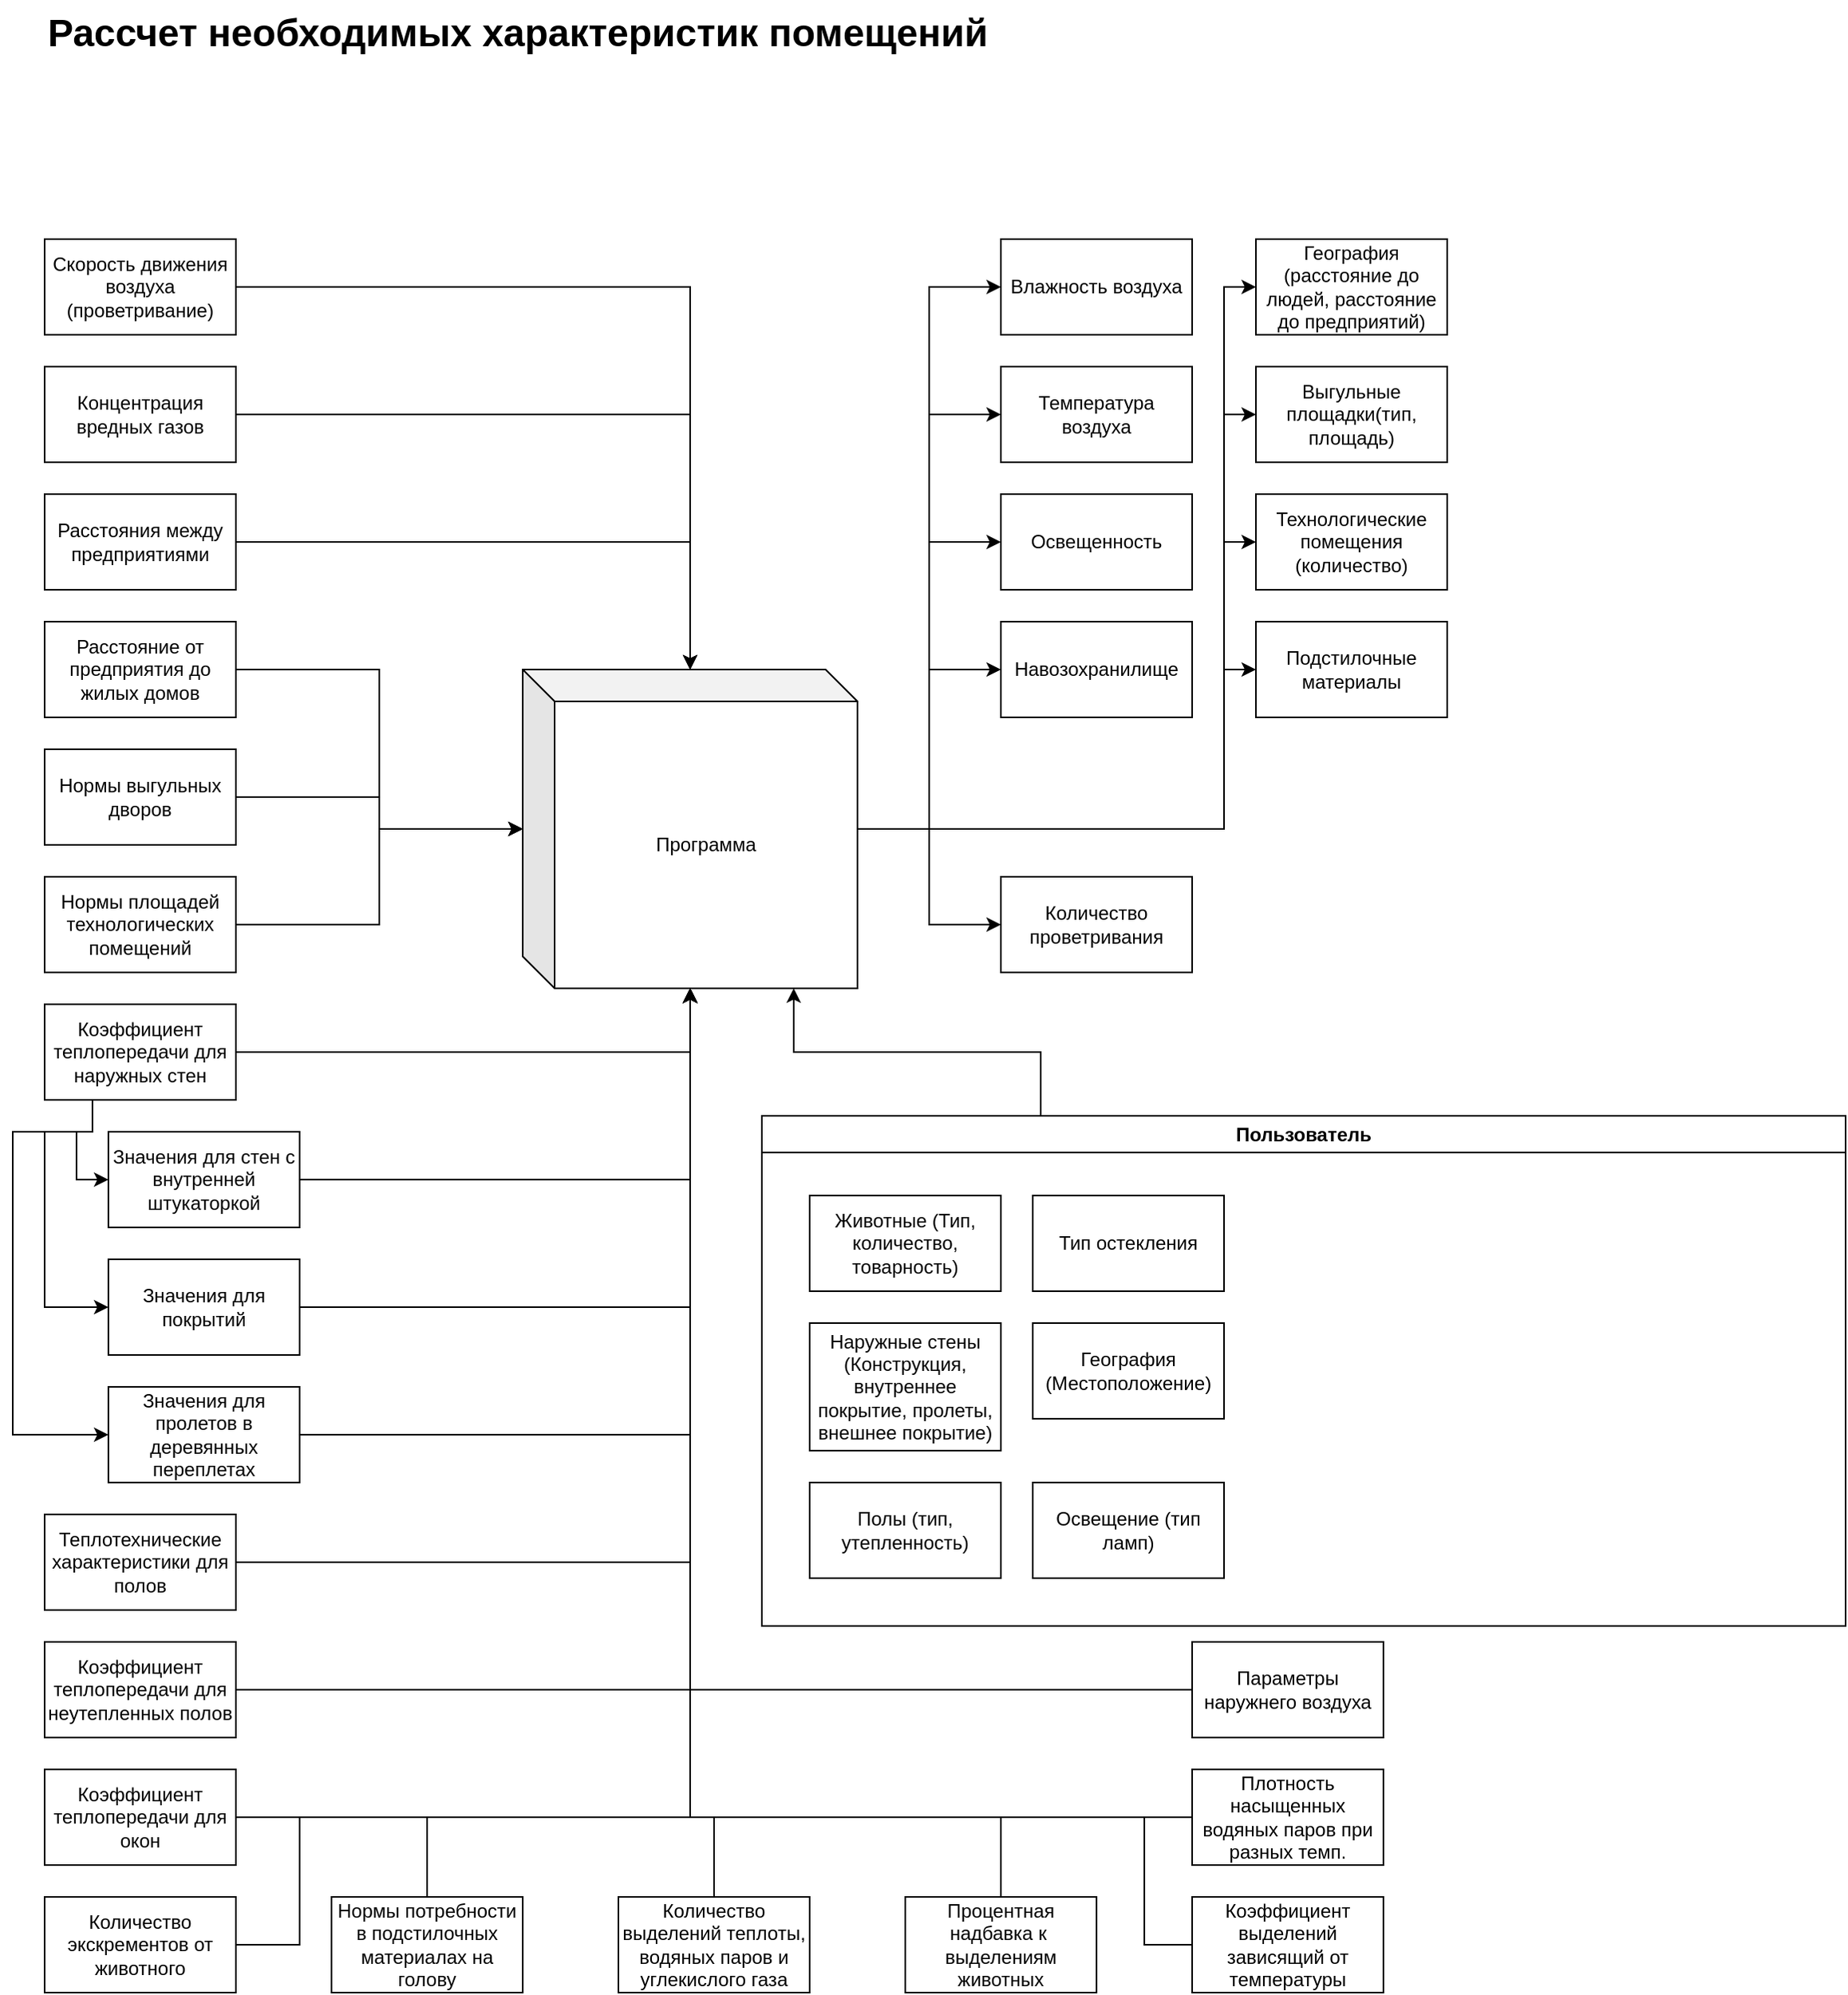 <mxfile version="24.7.17" pages="3">
  <diagram name="Структура" id="qegkRlfsOrbFOsuNAnPK">
    <mxGraphModel dx="2049" dy="1149" grid="1" gridSize="10" guides="1" tooltips="1" connect="1" arrows="1" fold="1" page="1" pageScale="1" pageWidth="827" pageHeight="1169" math="0" shadow="0">
      <root>
        <mxCell id="0" />
        <mxCell id="1" parent="0" />
        <mxCell id="XaoHAPMuzCkEnh7GbNWh-68" value="&lt;h1 style=&quot;margin-top: 0px;&quot;&gt;Рассчет необходимых характеристик помещений&lt;/h1&gt;&lt;p&gt;&lt;br&gt;&lt;/p&gt;" style="text;html=1;whiteSpace=wrap;overflow=hidden;rounded=0;" parent="1" vertex="1">
          <mxGeometry x="80" y="10" width="700" height="120" as="geometry" />
        </mxCell>
        <mxCell id="XaoHAPMuzCkEnh7GbNWh-69" value="Температура воздуха" style="rounded=0;whiteSpace=wrap;html=1;" parent="1" vertex="1">
          <mxGeometry x="680" y="240" width="120" height="60" as="geometry" />
        </mxCell>
        <mxCell id="XaoHAPMuzCkEnh7GbNWh-70" value="Освещенность" style="rounded=0;whiteSpace=wrap;html=1;" parent="1" vertex="1">
          <mxGeometry x="680" y="320" width="120" height="60" as="geometry" />
        </mxCell>
        <mxCell id="XaoHAPMuzCkEnh7GbNWh-71" value="Навозохранилище" style="whiteSpace=wrap;html=1;rounded=0;" parent="1" vertex="1">
          <mxGeometry x="680" y="400" width="120" height="60" as="geometry" />
        </mxCell>
        <mxCell id="XaoHAPMuzCkEnh7GbNWh-72" value="Влажность воздуха" style="whiteSpace=wrap;html=1;rounded=0;" parent="1" vertex="1">
          <mxGeometry x="680" y="160" width="120" height="60" as="geometry" />
        </mxCell>
        <mxCell id="XaoHAPMuzCkEnh7GbNWh-99" style="edgeStyle=orthogonalEdgeStyle;rounded=0;orthogonalLoop=1;jettySize=auto;html=1;" parent="1" source="XaoHAPMuzCkEnh7GbNWh-73" target="XaoHAPMuzCkEnh7GbNWh-95" edge="1">
          <mxGeometry relative="1" as="geometry" />
        </mxCell>
        <mxCell id="XaoHAPMuzCkEnh7GbNWh-73" value="Скорость движения воздуха (проветривание)" style="whiteSpace=wrap;html=1;rounded=0;" parent="1" vertex="1">
          <mxGeometry x="80" y="160" width="120" height="60" as="geometry" />
        </mxCell>
        <mxCell id="XaoHAPMuzCkEnh7GbNWh-100" style="edgeStyle=orthogonalEdgeStyle;rounded=0;orthogonalLoop=1;jettySize=auto;html=1;" parent="1" source="XaoHAPMuzCkEnh7GbNWh-74" target="XaoHAPMuzCkEnh7GbNWh-95" edge="1">
          <mxGeometry relative="1" as="geometry" />
        </mxCell>
        <mxCell id="XaoHAPMuzCkEnh7GbNWh-74" value="Концентрация вредных газов" style="whiteSpace=wrap;html=1;rounded=0;" parent="1" vertex="1">
          <mxGeometry x="80" y="240" width="120" height="60" as="geometry" />
        </mxCell>
        <mxCell id="XaoHAPMuzCkEnh7GbNWh-101" style="edgeStyle=orthogonalEdgeStyle;rounded=0;orthogonalLoop=1;jettySize=auto;html=1;" parent="1" source="XaoHAPMuzCkEnh7GbNWh-75" target="XaoHAPMuzCkEnh7GbNWh-95" edge="1">
          <mxGeometry relative="1" as="geometry" />
        </mxCell>
        <mxCell id="XaoHAPMuzCkEnh7GbNWh-75" value="Расстояния между предприятиями" style="whiteSpace=wrap;html=1;rounded=0;" parent="1" vertex="1">
          <mxGeometry x="80" y="320" width="120" height="60" as="geometry" />
        </mxCell>
        <mxCell id="XaoHAPMuzCkEnh7GbNWh-102" style="edgeStyle=orthogonalEdgeStyle;rounded=0;orthogonalLoop=1;jettySize=auto;html=1;" parent="1" source="XaoHAPMuzCkEnh7GbNWh-76" target="XaoHAPMuzCkEnh7GbNWh-95" edge="1">
          <mxGeometry relative="1" as="geometry" />
        </mxCell>
        <mxCell id="XaoHAPMuzCkEnh7GbNWh-76" value="Расстояние от предприятия до жилых домов" style="whiteSpace=wrap;html=1;rounded=0;" parent="1" vertex="1">
          <mxGeometry x="80" y="400" width="120" height="60" as="geometry" />
        </mxCell>
        <mxCell id="XaoHAPMuzCkEnh7GbNWh-103" style="edgeStyle=orthogonalEdgeStyle;rounded=0;orthogonalLoop=1;jettySize=auto;html=1;" parent="1" source="XaoHAPMuzCkEnh7GbNWh-77" target="XaoHAPMuzCkEnh7GbNWh-95" edge="1">
          <mxGeometry relative="1" as="geometry" />
        </mxCell>
        <mxCell id="XaoHAPMuzCkEnh7GbNWh-77" value="Нормы выгульных дворов" style="whiteSpace=wrap;html=1;rounded=0;" parent="1" vertex="1">
          <mxGeometry x="80" y="480" width="120" height="60" as="geometry" />
        </mxCell>
        <mxCell id="XaoHAPMuzCkEnh7GbNWh-104" style="edgeStyle=orthogonalEdgeStyle;rounded=0;orthogonalLoop=1;jettySize=auto;html=1;" parent="1" source="XaoHAPMuzCkEnh7GbNWh-79" target="XaoHAPMuzCkEnh7GbNWh-95" edge="1">
          <mxGeometry relative="1" as="geometry" />
        </mxCell>
        <mxCell id="XaoHAPMuzCkEnh7GbNWh-79" value="Нормы площадей технологических помещений" style="whiteSpace=wrap;html=1;rounded=0;" parent="1" vertex="1">
          <mxGeometry x="80" y="560" width="120" height="60" as="geometry" />
        </mxCell>
        <mxCell id="XaoHAPMuzCkEnh7GbNWh-96" style="edgeStyle=orthogonalEdgeStyle;rounded=0;orthogonalLoop=1;jettySize=auto;html=1;exitX=0.25;exitY=1;exitDx=0;exitDy=0;entryX=0;entryY=0.5;entryDx=0;entryDy=0;" parent="1" source="XaoHAPMuzCkEnh7GbNWh-80" target="XaoHAPMuzCkEnh7GbNWh-81" edge="1">
          <mxGeometry relative="1" as="geometry" />
        </mxCell>
        <mxCell id="XaoHAPMuzCkEnh7GbNWh-97" style="edgeStyle=orthogonalEdgeStyle;rounded=0;orthogonalLoop=1;jettySize=auto;html=1;exitX=0.25;exitY=1;exitDx=0;exitDy=0;entryX=0;entryY=0.5;entryDx=0;entryDy=0;" parent="1" source="XaoHAPMuzCkEnh7GbNWh-80" target="XaoHAPMuzCkEnh7GbNWh-82" edge="1">
          <mxGeometry relative="1" as="geometry">
            <Array as="points">
              <mxPoint x="110" y="720" />
              <mxPoint x="80" y="720" />
              <mxPoint x="80" y="830" />
            </Array>
          </mxGeometry>
        </mxCell>
        <mxCell id="XaoHAPMuzCkEnh7GbNWh-98" style="edgeStyle=orthogonalEdgeStyle;rounded=0;orthogonalLoop=1;jettySize=auto;html=1;exitX=0.25;exitY=1;exitDx=0;exitDy=0;entryX=0;entryY=0.5;entryDx=0;entryDy=0;" parent="1" source="XaoHAPMuzCkEnh7GbNWh-80" target="XaoHAPMuzCkEnh7GbNWh-83" edge="1">
          <mxGeometry relative="1" as="geometry">
            <Array as="points">
              <mxPoint x="110" y="720" />
              <mxPoint x="60" y="720" />
              <mxPoint x="60" y="910" />
            </Array>
          </mxGeometry>
        </mxCell>
        <mxCell id="XaoHAPMuzCkEnh7GbNWh-105" style="edgeStyle=orthogonalEdgeStyle;rounded=0;orthogonalLoop=1;jettySize=auto;html=1;" parent="1" source="XaoHAPMuzCkEnh7GbNWh-80" target="XaoHAPMuzCkEnh7GbNWh-95" edge="1">
          <mxGeometry relative="1" as="geometry" />
        </mxCell>
        <mxCell id="XaoHAPMuzCkEnh7GbNWh-80" value="Коэффициент теплопередачи для наружных стен" style="whiteSpace=wrap;html=1;rounded=0;" parent="1" vertex="1">
          <mxGeometry x="80" y="640" width="120" height="60" as="geometry" />
        </mxCell>
        <mxCell id="XaoHAPMuzCkEnh7GbNWh-106" style="edgeStyle=orthogonalEdgeStyle;rounded=0;orthogonalLoop=1;jettySize=auto;html=1;" parent="1" source="XaoHAPMuzCkEnh7GbNWh-81" target="XaoHAPMuzCkEnh7GbNWh-95" edge="1">
          <mxGeometry relative="1" as="geometry" />
        </mxCell>
        <mxCell id="XaoHAPMuzCkEnh7GbNWh-81" value="Значения для стен с внутренней штукаторкой" style="whiteSpace=wrap;html=1;rounded=0;" parent="1" vertex="1">
          <mxGeometry x="120" y="720" width="120" height="60" as="geometry" />
        </mxCell>
        <mxCell id="XaoHAPMuzCkEnh7GbNWh-107" style="edgeStyle=orthogonalEdgeStyle;rounded=0;orthogonalLoop=1;jettySize=auto;html=1;" parent="1" source="XaoHAPMuzCkEnh7GbNWh-82" target="XaoHAPMuzCkEnh7GbNWh-95" edge="1">
          <mxGeometry relative="1" as="geometry" />
        </mxCell>
        <mxCell id="XaoHAPMuzCkEnh7GbNWh-82" value="Значения для покрытий" style="whiteSpace=wrap;html=1;rounded=0;" parent="1" vertex="1">
          <mxGeometry x="120" y="800" width="120" height="60" as="geometry" />
        </mxCell>
        <mxCell id="XaoHAPMuzCkEnh7GbNWh-108" style="edgeStyle=orthogonalEdgeStyle;rounded=0;orthogonalLoop=1;jettySize=auto;html=1;" parent="1" source="XaoHAPMuzCkEnh7GbNWh-83" target="XaoHAPMuzCkEnh7GbNWh-95" edge="1">
          <mxGeometry relative="1" as="geometry" />
        </mxCell>
        <mxCell id="XaoHAPMuzCkEnh7GbNWh-83" value="Значения для пролетов в деревянных переплетах" style="whiteSpace=wrap;html=1;rounded=0;" parent="1" vertex="1">
          <mxGeometry x="120" y="880" width="120" height="60" as="geometry" />
        </mxCell>
        <mxCell id="XaoHAPMuzCkEnh7GbNWh-110" style="edgeStyle=orthogonalEdgeStyle;rounded=0;orthogonalLoop=1;jettySize=auto;html=1;" parent="1" source="XaoHAPMuzCkEnh7GbNWh-84" target="XaoHAPMuzCkEnh7GbNWh-95" edge="1">
          <mxGeometry relative="1" as="geometry" />
        </mxCell>
        <mxCell id="XaoHAPMuzCkEnh7GbNWh-84" value="Теплотехнические характеристики для полов" style="whiteSpace=wrap;html=1;rounded=0;" parent="1" vertex="1">
          <mxGeometry x="80" y="960" width="120" height="60" as="geometry" />
        </mxCell>
        <mxCell id="XaoHAPMuzCkEnh7GbNWh-111" style="edgeStyle=orthogonalEdgeStyle;rounded=0;orthogonalLoop=1;jettySize=auto;html=1;" parent="1" source="XaoHAPMuzCkEnh7GbNWh-85" target="XaoHAPMuzCkEnh7GbNWh-95" edge="1">
          <mxGeometry relative="1" as="geometry" />
        </mxCell>
        <mxCell id="XaoHAPMuzCkEnh7GbNWh-85" value="Коэффициент теплопередачи для неутепленных полов" style="whiteSpace=wrap;html=1;rounded=0;" parent="1" vertex="1">
          <mxGeometry x="80" y="1040" width="120" height="60" as="geometry" />
        </mxCell>
        <mxCell id="XaoHAPMuzCkEnh7GbNWh-112" style="edgeStyle=orthogonalEdgeStyle;rounded=0;orthogonalLoop=1;jettySize=auto;html=1;" parent="1" source="XaoHAPMuzCkEnh7GbNWh-86" target="XaoHAPMuzCkEnh7GbNWh-95" edge="1">
          <mxGeometry relative="1" as="geometry" />
        </mxCell>
        <mxCell id="XaoHAPMuzCkEnh7GbNWh-86" value="Коэффициент теплопередачи для окон" style="whiteSpace=wrap;html=1;rounded=0;" parent="1" vertex="1">
          <mxGeometry x="80" y="1120" width="120" height="60" as="geometry" />
        </mxCell>
        <mxCell id="XaoHAPMuzCkEnh7GbNWh-113" style="edgeStyle=orthogonalEdgeStyle;rounded=0;orthogonalLoop=1;jettySize=auto;html=1;" parent="1" source="XaoHAPMuzCkEnh7GbNWh-87" target="XaoHAPMuzCkEnh7GbNWh-95" edge="1">
          <mxGeometry relative="1" as="geometry">
            <Array as="points">
              <mxPoint x="240" y="1230" />
              <mxPoint x="240" y="1150" />
              <mxPoint x="485" y="1150" />
            </Array>
          </mxGeometry>
        </mxCell>
        <mxCell id="XaoHAPMuzCkEnh7GbNWh-87" value="Количество экскрементов от животного" style="whiteSpace=wrap;html=1;rounded=0;" parent="1" vertex="1">
          <mxGeometry x="80" y="1200" width="120" height="60" as="geometry" />
        </mxCell>
        <mxCell id="XaoHAPMuzCkEnh7GbNWh-114" style="edgeStyle=orthogonalEdgeStyle;rounded=0;orthogonalLoop=1;jettySize=auto;html=1;" parent="1" source="XaoHAPMuzCkEnh7GbNWh-88" target="XaoHAPMuzCkEnh7GbNWh-95" edge="1">
          <mxGeometry relative="1" as="geometry">
            <Array as="points">
              <mxPoint x="320" y="1150" />
              <mxPoint x="485" y="1150" />
            </Array>
          </mxGeometry>
        </mxCell>
        <mxCell id="XaoHAPMuzCkEnh7GbNWh-88" value="Нормы потребности в подстилочных материалах на голову" style="whiteSpace=wrap;html=1;rounded=0;" parent="1" vertex="1">
          <mxGeometry x="260" y="1200" width="120" height="60" as="geometry" />
        </mxCell>
        <mxCell id="XaoHAPMuzCkEnh7GbNWh-115" style="edgeStyle=orthogonalEdgeStyle;rounded=0;orthogonalLoop=1;jettySize=auto;html=1;exitX=0.5;exitY=0;exitDx=0;exitDy=0;" parent="1" source="XaoHAPMuzCkEnh7GbNWh-89" target="XaoHAPMuzCkEnh7GbNWh-95" edge="1">
          <mxGeometry relative="1" as="geometry">
            <Array as="points">
              <mxPoint x="500" y="1150" />
              <mxPoint x="485" y="1150" />
            </Array>
          </mxGeometry>
        </mxCell>
        <mxCell id="XaoHAPMuzCkEnh7GbNWh-89" value="Количество выделений теплоты, водяных паров и углекислого газа" style="whiteSpace=wrap;html=1;rounded=0;" parent="1" vertex="1">
          <mxGeometry x="440" y="1200" width="120" height="60" as="geometry" />
        </mxCell>
        <mxCell id="XaoHAPMuzCkEnh7GbNWh-116" style="edgeStyle=orthogonalEdgeStyle;rounded=0;orthogonalLoop=1;jettySize=auto;html=1;" parent="1" source="XaoHAPMuzCkEnh7GbNWh-90" target="XaoHAPMuzCkEnh7GbNWh-95" edge="1">
          <mxGeometry relative="1" as="geometry">
            <Array as="points">
              <mxPoint x="680" y="1150" />
              <mxPoint x="485" y="1150" />
            </Array>
          </mxGeometry>
        </mxCell>
        <mxCell id="XaoHAPMuzCkEnh7GbNWh-90" value="Процентная надбавка к&amp;nbsp; выделениям животных" style="whiteSpace=wrap;html=1;rounded=0;" parent="1" vertex="1">
          <mxGeometry x="620" y="1200" width="120" height="60" as="geometry" />
        </mxCell>
        <mxCell id="XaoHAPMuzCkEnh7GbNWh-117" style="edgeStyle=orthogonalEdgeStyle;rounded=0;orthogonalLoop=1;jettySize=auto;html=1;" parent="1" source="XaoHAPMuzCkEnh7GbNWh-91" target="XaoHAPMuzCkEnh7GbNWh-95" edge="1">
          <mxGeometry relative="1" as="geometry">
            <Array as="points">
              <mxPoint x="770" y="1230" />
              <mxPoint x="770" y="1150" />
              <mxPoint x="485" y="1150" />
            </Array>
          </mxGeometry>
        </mxCell>
        <mxCell id="XaoHAPMuzCkEnh7GbNWh-91" value="Коэффициент выделений зависящий от температуры" style="whiteSpace=wrap;html=1;rounded=0;" parent="1" vertex="1">
          <mxGeometry x="800" y="1200" width="120" height="60" as="geometry" />
        </mxCell>
        <mxCell id="XaoHAPMuzCkEnh7GbNWh-118" style="edgeStyle=orthogonalEdgeStyle;rounded=0;orthogonalLoop=1;jettySize=auto;html=1;" parent="1" source="XaoHAPMuzCkEnh7GbNWh-92" target="XaoHAPMuzCkEnh7GbNWh-95" edge="1">
          <mxGeometry relative="1" as="geometry" />
        </mxCell>
        <mxCell id="XaoHAPMuzCkEnh7GbNWh-92" value="Плотность насыщенных водяных паров при разных темп." style="whiteSpace=wrap;html=1;rounded=0;" parent="1" vertex="1">
          <mxGeometry x="800" y="1120" width="120" height="60" as="geometry" />
        </mxCell>
        <mxCell id="XaoHAPMuzCkEnh7GbNWh-119" style="edgeStyle=orthogonalEdgeStyle;rounded=0;orthogonalLoop=1;jettySize=auto;html=1;" parent="1" source="XaoHAPMuzCkEnh7GbNWh-93" target="XaoHAPMuzCkEnh7GbNWh-95" edge="1">
          <mxGeometry relative="1" as="geometry" />
        </mxCell>
        <mxCell id="XaoHAPMuzCkEnh7GbNWh-93" value="Параметры наружнего воздуха" style="whiteSpace=wrap;html=1;rounded=0;" parent="1" vertex="1">
          <mxGeometry x="800" y="1040" width="120" height="60" as="geometry" />
        </mxCell>
        <mxCell id="XaoHAPMuzCkEnh7GbNWh-120" style="edgeStyle=orthogonalEdgeStyle;rounded=0;orthogonalLoop=1;jettySize=auto;html=1;entryX=0;entryY=0.5;entryDx=0;entryDy=0;" parent="1" source="XaoHAPMuzCkEnh7GbNWh-95" target="XaoHAPMuzCkEnh7GbNWh-72" edge="1">
          <mxGeometry relative="1" as="geometry" />
        </mxCell>
        <mxCell id="XaoHAPMuzCkEnh7GbNWh-121" style="edgeStyle=orthogonalEdgeStyle;rounded=0;orthogonalLoop=1;jettySize=auto;html=1;entryX=0;entryY=0.5;entryDx=0;entryDy=0;" parent="1" source="XaoHAPMuzCkEnh7GbNWh-95" target="XaoHAPMuzCkEnh7GbNWh-69" edge="1">
          <mxGeometry relative="1" as="geometry" />
        </mxCell>
        <mxCell id="XaoHAPMuzCkEnh7GbNWh-122" style="edgeStyle=orthogonalEdgeStyle;rounded=0;orthogonalLoop=1;jettySize=auto;html=1;entryX=0;entryY=0.5;entryDx=0;entryDy=0;" parent="1" source="XaoHAPMuzCkEnh7GbNWh-95" target="XaoHAPMuzCkEnh7GbNWh-70" edge="1">
          <mxGeometry relative="1" as="geometry" />
        </mxCell>
        <mxCell id="XaoHAPMuzCkEnh7GbNWh-123" style="edgeStyle=orthogonalEdgeStyle;rounded=0;orthogonalLoop=1;jettySize=auto;html=1;entryX=0;entryY=0.5;entryDx=0;entryDy=0;" parent="1" source="XaoHAPMuzCkEnh7GbNWh-95" target="XaoHAPMuzCkEnh7GbNWh-71" edge="1">
          <mxGeometry relative="1" as="geometry" />
        </mxCell>
        <mxCell id="XaoHAPMuzCkEnh7GbNWh-135" style="edgeStyle=orthogonalEdgeStyle;rounded=0;orthogonalLoop=1;jettySize=auto;html=1;entryX=0;entryY=0.5;entryDx=0;entryDy=0;" parent="1" source="XaoHAPMuzCkEnh7GbNWh-95" target="XaoHAPMuzCkEnh7GbNWh-127" edge="1">
          <mxGeometry relative="1" as="geometry">
            <Array as="points">
              <mxPoint x="820" y="530" />
              <mxPoint x="820" y="190" />
            </Array>
          </mxGeometry>
        </mxCell>
        <mxCell id="XaoHAPMuzCkEnh7GbNWh-136" style="edgeStyle=orthogonalEdgeStyle;rounded=0;orthogonalLoop=1;jettySize=auto;html=1;entryX=0;entryY=0.5;entryDx=0;entryDy=0;" parent="1" source="XaoHAPMuzCkEnh7GbNWh-95" target="XaoHAPMuzCkEnh7GbNWh-129" edge="1">
          <mxGeometry relative="1" as="geometry">
            <Array as="points">
              <mxPoint x="820" y="530" />
              <mxPoint x="820" y="270" />
            </Array>
          </mxGeometry>
        </mxCell>
        <mxCell id="XaoHAPMuzCkEnh7GbNWh-137" style="edgeStyle=orthogonalEdgeStyle;rounded=0;orthogonalLoop=1;jettySize=auto;html=1;entryX=0;entryY=0.5;entryDx=0;entryDy=0;" parent="1" source="XaoHAPMuzCkEnh7GbNWh-95" target="XaoHAPMuzCkEnh7GbNWh-130" edge="1">
          <mxGeometry relative="1" as="geometry">
            <Array as="points">
              <mxPoint x="820" y="530" />
              <mxPoint x="820" y="350" />
            </Array>
          </mxGeometry>
        </mxCell>
        <mxCell id="XaoHAPMuzCkEnh7GbNWh-138" style="edgeStyle=orthogonalEdgeStyle;rounded=0;orthogonalLoop=1;jettySize=auto;html=1;entryX=0;entryY=0.5;entryDx=0;entryDy=0;" parent="1" source="XaoHAPMuzCkEnh7GbNWh-95" target="XaoHAPMuzCkEnh7GbNWh-133" edge="1">
          <mxGeometry relative="1" as="geometry">
            <Array as="points">
              <mxPoint x="820" y="530" />
              <mxPoint x="820" y="430" />
            </Array>
          </mxGeometry>
        </mxCell>
        <mxCell id="XaoHAPMuzCkEnh7GbNWh-139" style="edgeStyle=orthogonalEdgeStyle;rounded=0;orthogonalLoop=1;jettySize=auto;html=1;entryX=0;entryY=0.5;entryDx=0;entryDy=0;" parent="1" source="XaoHAPMuzCkEnh7GbNWh-95" target="XaoHAPMuzCkEnh7GbNWh-134" edge="1">
          <mxGeometry relative="1" as="geometry" />
        </mxCell>
        <mxCell id="XaoHAPMuzCkEnh7GbNWh-95" value="Программа" style="shape=cube;whiteSpace=wrap;html=1;boundedLbl=1;backgroundOutline=1;darkOpacity=0.05;darkOpacity2=0.1;rounded=0;" parent="1" vertex="1">
          <mxGeometry x="380" y="430" width="210" height="200" as="geometry" />
        </mxCell>
        <mxCell id="XaoHAPMuzCkEnh7GbNWh-125" style="edgeStyle=orthogonalEdgeStyle;rounded=0;orthogonalLoop=1;jettySize=auto;html=1;" parent="1" source="XaoHAPMuzCkEnh7GbNWh-124" target="XaoHAPMuzCkEnh7GbNWh-95" edge="1">
          <mxGeometry relative="1" as="geometry">
            <Array as="points">
              <mxPoint x="705" y="670" />
              <mxPoint x="550" y="670" />
            </Array>
          </mxGeometry>
        </mxCell>
        <mxCell id="XaoHAPMuzCkEnh7GbNWh-124" value="Пользователь" style="swimlane;whiteSpace=wrap;html=1;rounded=0;" parent="1" vertex="1">
          <mxGeometry x="530" y="710" width="680" height="320" as="geometry" />
        </mxCell>
        <mxCell id="XaoHAPMuzCkEnh7GbNWh-126" value="Животные (Тип, количество, товарность)" style="whiteSpace=wrap;html=1;rounded=0;" parent="XaoHAPMuzCkEnh7GbNWh-124" vertex="1">
          <mxGeometry x="30" y="50" width="120" height="60" as="geometry" />
        </mxCell>
        <mxCell id="XaoHAPMuzCkEnh7GbNWh-131" value="Полы (тип, утепленность)" style="whiteSpace=wrap;html=1;rounded=0;" parent="XaoHAPMuzCkEnh7GbNWh-124" vertex="1">
          <mxGeometry x="30" y="230" width="120" height="60" as="geometry" />
        </mxCell>
        <mxCell id="XaoHAPMuzCkEnh7GbNWh-132" value="Тип остекления" style="whiteSpace=wrap;html=1;rounded=0;" parent="XaoHAPMuzCkEnh7GbNWh-124" vertex="1">
          <mxGeometry x="170" y="50" width="120" height="60" as="geometry" />
        </mxCell>
        <mxCell id="XaoHAPMuzCkEnh7GbNWh-128" value="Наружные стены&lt;div&gt;(Конструкция, внутреннее покрытие, пролеты, внешнее покрытие&lt;span style=&quot;background-color: initial;&quot;&gt;)&lt;/span&gt;&lt;/div&gt;" style="whiteSpace=wrap;html=1;rounded=0;" parent="XaoHAPMuzCkEnh7GbNWh-124" vertex="1">
          <mxGeometry x="30" y="130" width="120" height="80" as="geometry" />
        </mxCell>
        <mxCell id="XaoHAPMuzCkEnh7GbNWh-140" value="География (Местоположение)" style="whiteSpace=wrap;html=1;rounded=0;" parent="XaoHAPMuzCkEnh7GbNWh-124" vertex="1">
          <mxGeometry x="170" y="130" width="120" height="60" as="geometry" />
        </mxCell>
        <mxCell id="E64S74qjpy7CZBv5ek8L-1" value="Освещение (тип ламп)" style="whiteSpace=wrap;html=1;rounded=0;" parent="XaoHAPMuzCkEnh7GbNWh-124" vertex="1">
          <mxGeometry x="170" y="230" width="120" height="60" as="geometry" />
        </mxCell>
        <mxCell id="XaoHAPMuzCkEnh7GbNWh-127" value="География (расстояние до людей, расстояние до предприятий)" style="whiteSpace=wrap;html=1;rounded=0;" parent="1" vertex="1">
          <mxGeometry x="840" y="160" width="120" height="60" as="geometry" />
        </mxCell>
        <mxCell id="XaoHAPMuzCkEnh7GbNWh-129" value="Выгульные площадки(тип, площадь)" style="whiteSpace=wrap;html=1;rounded=0;" parent="1" vertex="1">
          <mxGeometry x="840" y="240" width="120" height="60" as="geometry" />
        </mxCell>
        <mxCell id="XaoHAPMuzCkEnh7GbNWh-130" value="Технологические помещения (количество)" style="whiteSpace=wrap;html=1;rounded=0;" parent="1" vertex="1">
          <mxGeometry x="840" y="320" width="120" height="60" as="geometry" />
        </mxCell>
        <mxCell id="XaoHAPMuzCkEnh7GbNWh-133" value="Подстилочные материалы" style="whiteSpace=wrap;html=1;rounded=0;" parent="1" vertex="1">
          <mxGeometry x="840" y="400" width="120" height="60" as="geometry" />
        </mxCell>
        <mxCell id="XaoHAPMuzCkEnh7GbNWh-134" value="Количество проветривания" style="whiteSpace=wrap;html=1;rounded=0;" parent="1" vertex="1">
          <mxGeometry x="680" y="560" width="120" height="60" as="geometry" />
        </mxCell>
        <mxCell id="esEOzFo-awQhQ-W7bNxL-68" style="edgeStyle=orthogonalEdgeStyle;shape=connector;curved=1;rounded=0;orthogonalLoop=1;jettySize=auto;html=1;entryX=0;entryY=0.75;entryDx=0;entryDy=0;strokeColor=default;align=center;verticalAlign=middle;fontFamily=Helvetica;fontSize=11;fontColor=default;labelBackgroundColor=default;endArrow=classic;exitX=0.5;exitY=1;exitDx=0;exitDy=0;" parent="1" edge="1">
          <mxGeometry relative="1" as="geometry">
            <mxPoint x="120.0" y="2260" as="targetPoint" />
          </mxGeometry>
        </mxCell>
        <mxCell id="esEOzFo-awQhQ-W7bNxL-69" style="edgeStyle=orthogonalEdgeStyle;shape=connector;curved=1;rounded=0;orthogonalLoop=1;jettySize=auto;html=1;entryX=0;entryY=0.75;entryDx=0;entryDy=0;strokeColor=default;align=center;verticalAlign=middle;fontFamily=Helvetica;fontSize=11;fontColor=default;labelBackgroundColor=default;endArrow=classic;exitX=0.5;exitY=1;exitDx=0;exitDy=0;" parent="1" edge="1">
          <mxGeometry relative="1" as="geometry">
            <mxPoint x="120.0" y="2260" as="targetPoint" />
          </mxGeometry>
        </mxCell>
        <mxCell id="esEOzFo-awQhQ-W7bNxL-71" style="edgeStyle=orthogonalEdgeStyle;shape=connector;curved=1;rounded=0;orthogonalLoop=1;jettySize=auto;html=1;entryX=0;entryY=0.5;entryDx=0;entryDy=0;strokeColor=default;align=center;verticalAlign=middle;fontFamily=Helvetica;fontSize=11;fontColor=default;labelBackgroundColor=default;endArrow=classic;exitX=0.5;exitY=1;exitDx=0;exitDy=0;" parent="1" edge="1">
          <mxGeometry relative="1" as="geometry">
            <mxPoint x="120.0" y="2240" as="targetPoint" />
          </mxGeometry>
        </mxCell>
        <mxCell id="esEOzFo-awQhQ-W7bNxL-72" style="edgeStyle=orthogonalEdgeStyle;shape=connector;curved=1;rounded=0;orthogonalLoop=1;jettySize=auto;html=1;entryX=0;entryY=0.25;entryDx=0;entryDy=0;strokeColor=default;align=center;verticalAlign=middle;fontFamily=Helvetica;fontSize=11;fontColor=default;labelBackgroundColor=default;endArrow=classic;exitX=0.5;exitY=1;exitDx=0;exitDy=0;" parent="1" edge="1">
          <mxGeometry relative="1" as="geometry">
            <mxPoint x="120.0" y="2220" as="targetPoint" />
            <Array as="points">
              <mxPoint x="-320" y="2220" />
            </Array>
          </mxGeometry>
        </mxCell>
        <mxCell id="esEOzFo-awQhQ-W7bNxL-73" style="edgeStyle=orthogonalEdgeStyle;shape=connector;curved=1;rounded=0;orthogonalLoop=1;jettySize=auto;html=1;entryX=0;entryY=0.25;entryDx=0;entryDy=0;strokeColor=default;align=center;verticalAlign=middle;fontFamily=Helvetica;fontSize=11;fontColor=default;labelBackgroundColor=default;endArrow=classic;exitX=0.5;exitY=1;exitDx=0;exitDy=0;" parent="1" edge="1">
          <mxGeometry relative="1" as="geometry">
            <mxPoint x="120.0" y="2220" as="targetPoint" />
          </mxGeometry>
        </mxCell>
        <mxCell id="esEOzFo-awQhQ-W7bNxL-79" style="edgeStyle=orthogonalEdgeStyle;shape=connector;curved=1;rounded=0;orthogonalLoop=1;jettySize=auto;html=1;exitX=0.75;exitY=1;exitDx=0;exitDy=0;entryX=0;entryY=0.75;entryDx=0;entryDy=0;strokeColor=default;align=center;verticalAlign=middle;fontFamily=Helvetica;fontSize=11;fontColor=default;labelBackgroundColor=default;endArrow=classic;" parent="1" edge="1">
          <mxGeometry relative="1" as="geometry">
            <mxPoint x="120.0" y="2380" as="targetPoint" />
          </mxGeometry>
        </mxCell>
        <mxCell id="esEOzFo-awQhQ-W7bNxL-80" style="edgeStyle=orthogonalEdgeStyle;shape=connector;curved=1;rounded=0;orthogonalLoop=1;jettySize=auto;html=1;exitX=0.75;exitY=1;exitDx=0;exitDy=0;strokeColor=default;align=center;verticalAlign=middle;fontFamily=Helvetica;fontSize=11;fontColor=default;labelBackgroundColor=default;endArrow=classic;entryX=0;entryY=0.75;entryDx=0;entryDy=0;" parent="1" edge="1">
          <mxGeometry relative="1" as="geometry">
            <mxPoint x="120.0" y="2380" as="targetPoint" />
          </mxGeometry>
        </mxCell>
        <mxCell id="esEOzFo-awQhQ-W7bNxL-81" style="edgeStyle=orthogonalEdgeStyle;shape=connector;curved=1;rounded=0;orthogonalLoop=1;jettySize=auto;html=1;entryX=0;entryY=0.75;entryDx=0;entryDy=0;strokeColor=default;align=center;verticalAlign=middle;fontFamily=Helvetica;fontSize=11;fontColor=default;labelBackgroundColor=default;endArrow=classic;exitX=0.75;exitY=1;exitDx=0;exitDy=0;" parent="1" edge="1">
          <mxGeometry relative="1" as="geometry">
            <mxPoint x="120.0" y="2380" as="targetPoint" />
          </mxGeometry>
        </mxCell>
        <mxCell id="esEOzFo-awQhQ-W7bNxL-83" style="edgeStyle=orthogonalEdgeStyle;shape=connector;curved=1;rounded=0;orthogonalLoop=1;jettySize=auto;html=1;exitX=0.5;exitY=1;exitDx=0;exitDy=0;entryX=0;entryY=0.5;entryDx=0;entryDy=0;strokeColor=default;align=center;verticalAlign=middle;fontFamily=Helvetica;fontSize=11;fontColor=default;labelBackgroundColor=default;endArrow=classic;" parent="1" edge="1">
          <mxGeometry relative="1" as="geometry">
            <mxPoint x="120.0" y="2480" as="targetPoint" />
          </mxGeometry>
        </mxCell>
        <mxCell id="esEOzFo-awQhQ-W7bNxL-84" style="edgeStyle=orthogonalEdgeStyle;shape=connector;curved=1;rounded=0;orthogonalLoop=1;jettySize=auto;html=1;exitX=0.5;exitY=1;exitDx=0;exitDy=0;strokeColor=default;align=center;verticalAlign=middle;fontFamily=Helvetica;fontSize=11;fontColor=default;labelBackgroundColor=default;endArrow=classic;entryX=0;entryY=0.5;entryDx=0;entryDy=0;" parent="1" edge="1">
          <mxGeometry relative="1" as="geometry">
            <mxPoint x="120.0" y="2480" as="targetPoint" />
          </mxGeometry>
        </mxCell>
        <mxCell id="esEOzFo-awQhQ-W7bNxL-85" style="edgeStyle=orthogonalEdgeStyle;shape=connector;curved=1;rounded=0;orthogonalLoop=1;jettySize=auto;html=1;exitX=0.5;exitY=1;exitDx=0;exitDy=0;strokeColor=default;align=center;verticalAlign=middle;fontFamily=Helvetica;fontSize=11;fontColor=default;labelBackgroundColor=default;endArrow=classic;entryX=0;entryY=0.5;entryDx=0;entryDy=0;" parent="1" edge="1">
          <mxGeometry relative="1" as="geometry">
            <mxPoint x="120.0" y="2480" as="targetPoint" />
          </mxGeometry>
        </mxCell>
        <mxCell id="esEOzFo-awQhQ-W7bNxL-90" style="edgeStyle=orthogonalEdgeStyle;shape=connector;curved=1;rounded=0;orthogonalLoop=1;jettySize=auto;html=1;exitX=1;exitY=0.5;exitDx=0;exitDy=0;entryX=0.5;entryY=1;entryDx=0;entryDy=0;strokeColor=default;align=center;verticalAlign=middle;fontFamily=Helvetica;fontSize=12;fontColor=default;fontStyle=1;labelBackgroundColor=default;endArrow=classic;" parent="1" edge="1">
          <mxGeometry relative="1" as="geometry">
            <mxPoint x="600.0" y="2400" as="targetPoint" />
            <Array as="points">
              <mxPoint x="-40" y="2540" />
              <mxPoint x="600" y="2540" />
            </Array>
          </mxGeometry>
        </mxCell>
        <mxCell id="esEOzFo-awQhQ-W7bNxL-103" style="edgeStyle=orthogonalEdgeStyle;shape=connector;curved=1;rounded=0;orthogonalLoop=1;jettySize=auto;html=1;entryX=0.75;entryY=1;entryDx=0;entryDy=0;strokeColor=default;align=center;verticalAlign=middle;fontFamily=Helvetica;fontSize=12;fontColor=default;fontStyle=1;labelBackgroundColor=default;endArrow=classic;" parent="1" edge="1">
          <mxGeometry relative="1" as="geometry">
            <mxPoint x="240.0" y="2800" as="targetPoint" />
          </mxGeometry>
        </mxCell>
        <mxCell id="esEOzFo-awQhQ-W7bNxL-104" style="edgeStyle=orthogonalEdgeStyle;shape=connector;curved=1;rounded=0;orthogonalLoop=1;jettySize=auto;html=1;entryX=0;entryY=0.5;entryDx=0;entryDy=0;strokeColor=default;align=center;verticalAlign=middle;fontFamily=Helvetica;fontSize=12;fontColor=default;fontStyle=1;labelBackgroundColor=default;endArrow=classic;" parent="1" edge="1">
          <mxGeometry relative="1" as="geometry">
            <mxPoint x="320.0" y="2880" as="targetPoint" />
            <Array as="points">
              <mxPoint x="-320" y="2820" />
              <mxPoint x="140" y="2820" />
              <mxPoint x="140" y="2880" />
            </Array>
          </mxGeometry>
        </mxCell>
        <mxCell id="esEOzFo-awQhQ-W7bNxL-106" style="edgeStyle=orthogonalEdgeStyle;shape=connector;curved=1;rounded=0;orthogonalLoop=1;jettySize=auto;html=1;exitX=0.5;exitY=1;exitDx=0;exitDy=0;entryX=0;entryY=0.75;entryDx=0;entryDy=0;strokeColor=default;align=center;verticalAlign=middle;fontFamily=Helvetica;fontSize=12;fontColor=default;fontStyle=1;labelBackgroundColor=default;endArrow=classic;" parent="1" edge="1">
          <mxGeometry relative="1" as="geometry">
            <mxPoint x="120.0" y="2780" as="targetPoint" />
          </mxGeometry>
        </mxCell>
        <mxCell id="esEOzFo-awQhQ-W7bNxL-107" style="edgeStyle=orthogonalEdgeStyle;shape=connector;curved=1;rounded=0;orthogonalLoop=1;jettySize=auto;html=1;exitX=0.5;exitY=1;exitDx=0;exitDy=0;entryX=0;entryY=0.75;entryDx=0;entryDy=0;strokeColor=default;align=center;verticalAlign=middle;fontFamily=Helvetica;fontSize=12;fontColor=default;fontStyle=1;labelBackgroundColor=default;endArrow=classic;" parent="1" edge="1">
          <mxGeometry relative="1" as="geometry">
            <mxPoint x="120.0" y="2780" as="targetPoint" />
          </mxGeometry>
        </mxCell>
        <mxCell id="esEOzFo-awQhQ-W7bNxL-108" style="edgeStyle=orthogonalEdgeStyle;shape=connector;curved=1;rounded=0;orthogonalLoop=1;jettySize=auto;html=1;exitX=0.5;exitY=1;exitDx=0;exitDy=0;strokeColor=default;align=center;verticalAlign=middle;fontFamily=Helvetica;fontSize=12;fontColor=default;fontStyle=1;labelBackgroundColor=default;endArrow=classic;entryX=0;entryY=0.75;entryDx=0;entryDy=0;" parent="1" edge="1">
          <mxGeometry relative="1" as="geometry">
            <mxPoint x="120.0" y="2780" as="targetPoint" />
          </mxGeometry>
        </mxCell>
        <mxCell id="esEOzFo-awQhQ-W7bNxL-109" style="edgeStyle=orthogonalEdgeStyle;shape=connector;curved=1;rounded=0;orthogonalLoop=1;jettySize=auto;html=1;exitX=0.25;exitY=1;exitDx=0;exitDy=0;entryX=0.25;entryY=0;entryDx=0;entryDy=0;strokeColor=default;align=center;verticalAlign=middle;fontFamily=Helvetica;fontSize=12;fontColor=default;fontStyle=1;labelBackgroundColor=default;endArrow=classic;" parent="1" edge="1">
          <mxGeometry relative="1" as="geometry">
            <mxPoint x="360.0" y="2840" as="targetPoint" />
            <Array as="points">
              <mxPoint x="-560" y="2810" />
              <mxPoint x="360" y="2810" />
            </Array>
          </mxGeometry>
        </mxCell>
        <mxCell id="esEOzFo-awQhQ-W7bNxL-110" style="edgeStyle=orthogonalEdgeStyle;shape=connector;curved=1;rounded=0;orthogonalLoop=1;jettySize=auto;html=1;exitX=0.25;exitY=1;exitDx=0;exitDy=0;entryX=0.25;entryY=0;entryDx=0;entryDy=0;strokeColor=default;align=center;verticalAlign=middle;fontFamily=Helvetica;fontSize=12;fontColor=default;fontStyle=1;labelBackgroundColor=default;endArrow=classic;" parent="1" edge="1">
          <mxGeometry relative="1" as="geometry">
            <mxPoint x="360.0" y="2840" as="targetPoint" />
            <Array as="points">
              <mxPoint x="-360" y="2810" />
              <mxPoint x="360" y="2810" />
            </Array>
          </mxGeometry>
        </mxCell>
        <mxCell id="esEOzFo-awQhQ-W7bNxL-111" style="edgeStyle=orthogonalEdgeStyle;shape=connector;curved=1;rounded=0;orthogonalLoop=1;jettySize=auto;html=1;exitX=0.25;exitY=1;exitDx=0;exitDy=0;entryX=0.25;entryY=0;entryDx=0;entryDy=0;strokeColor=default;align=center;verticalAlign=middle;fontFamily=Helvetica;fontSize=12;fontColor=default;fontStyle=1;labelBackgroundColor=default;endArrow=classic;" parent="1" edge="1">
          <mxGeometry relative="1" as="geometry">
            <mxPoint x="360.0" y="2840" as="targetPoint" />
            <Array as="points">
              <mxPoint x="-160" y="2810" />
              <mxPoint x="360" y="2810" />
            </Array>
          </mxGeometry>
        </mxCell>
        <mxCell id="esEOzFo-awQhQ-W7bNxL-115" style="edgeStyle=orthogonalEdgeStyle;shape=connector;curved=1;rounded=0;orthogonalLoop=1;jettySize=auto;html=1;entryX=0.75;entryY=1;entryDx=0;entryDy=0;strokeColor=default;align=center;verticalAlign=middle;fontFamily=Helvetica;fontSize=12;fontColor=default;fontStyle=1;labelBackgroundColor=default;endArrow=classic;" parent="1" edge="1">
          <mxGeometry relative="1" as="geometry">
            <mxPoint x="680.0" y="2800" as="targetPoint" />
          </mxGeometry>
        </mxCell>
        <mxCell id="esEOzFo-awQhQ-W7bNxL-157" style="edgeStyle=orthogonalEdgeStyle;rounded=0;orthogonalLoop=1;jettySize=auto;html=1;entryX=0.75;entryY=1;entryDx=0;entryDy=0;" parent="1" edge="1">
          <mxGeometry relative="1" as="geometry">
            <mxPoint x="280.0" y="3360" as="targetPoint" />
          </mxGeometry>
        </mxCell>
        <mxCell id="esEOzFo-awQhQ-W7bNxL-158" style="edgeStyle=orthogonalEdgeStyle;rounded=0;orthogonalLoop=1;jettySize=auto;html=1;" parent="1" edge="1">
          <mxGeometry relative="1" as="geometry">
            <mxPoint x="240.0" y="3360" as="targetPoint" />
            <Array as="points">
              <mxPoint x="-120" y="3400" />
              <mxPoint x="240" y="3400" />
            </Array>
          </mxGeometry>
        </mxCell>
        <mxCell id="esEOzFo-awQhQ-W7bNxL-159" style="edgeStyle=orthogonalEdgeStyle;rounded=0;orthogonalLoop=1;jettySize=auto;html=1;" parent="1" edge="1">
          <mxGeometry relative="1" as="geometry">
            <mxPoint x="240.0" y="3360" as="targetPoint" />
            <Array as="points">
              <mxPoint x="-360" y="3400" />
              <mxPoint x="240" y="3400" />
            </Array>
          </mxGeometry>
        </mxCell>
        <mxCell id="esEOzFo-awQhQ-W7bNxL-160" style="edgeStyle=orthogonalEdgeStyle;rounded=0;orthogonalLoop=1;jettySize=auto;html=1;" parent="1" edge="1">
          <mxGeometry relative="1" as="geometry">
            <mxPoint x="240.0" y="3360" as="targetPoint" />
            <Array as="points">
              <mxPoint x="-560" y="3400" />
              <mxPoint x="240" y="3400" />
            </Array>
          </mxGeometry>
        </mxCell>
      </root>
    </mxGraphModel>
  </diagram>
  <diagram id="shEmyQba5iC786GMc3NC" name="Диаграмма данных внутри программы">
    <mxGraphModel dx="2848" dy="-427" grid="1" gridSize="10" guides="1" tooltips="1" connect="1" arrows="1" fold="1" page="1" pageScale="1" pageWidth="827" pageHeight="1169" math="0" shadow="0">
      <root>
        <mxCell id="0" />
        <mxCell id="1" parent="0" />
        <mxCell id="-p5kLn7ToO4pqyDWkmgV-1" value="Я" style="swimlane;whiteSpace=wrap;html=1;rounded=0;" parent="1" vertex="1">
          <mxGeometry x="-1560" y="1240" width="2260" height="3120" as="geometry" />
        </mxCell>
        <mxCell id="-p5kLn7ToO4pqyDWkmgV-2" value="&lt;div&gt;Проверка&lt;/div&gt;Температурно влажностный режим и освещенность помещений" style="whiteSpace=wrap;html=1;rounded=0;" parent="-p5kLn7ToO4pqyDWkmgV-1" vertex="1">
          <mxGeometry x="40" y="40" width="160" height="80" as="geometry" />
        </mxCell>
        <mxCell id="-p5kLn7ToO4pqyDWkmgV-3" value="Проверка&lt;div&gt;Скорости движения воздуха (проветривание)&lt;/div&gt;" style="whiteSpace=wrap;html=1;rounded=0;" parent="-p5kLn7ToO4pqyDWkmgV-1" vertex="1">
          <mxGeometry x="40" y="160" width="160" height="80" as="geometry" />
        </mxCell>
        <mxCell id="-p5kLn7ToO4pqyDWkmgV-4" value="Проверка&lt;div&gt;Концентрации вредных газов&lt;/div&gt;" style="whiteSpace=wrap;html=1;rounded=0;" parent="-p5kLn7ToO4pqyDWkmgV-1" vertex="1">
          <mxGeometry x="40" y="280" width="160" height="80" as="geometry" />
        </mxCell>
        <mxCell id="-p5kLn7ToO4pqyDWkmgV-5" value="Проверка&amp;nbsp;&lt;div&gt;Расстояния от предприятия до жилых кварталов&lt;/div&gt;" style="whiteSpace=wrap;html=1;rounded=0;" parent="-p5kLn7ToO4pqyDWkmgV-1" vertex="1">
          <mxGeometry x="40" y="520" width="160" height="80" as="geometry" />
        </mxCell>
        <mxCell id="-p5kLn7ToO4pqyDWkmgV-6" value="Нормы площадей технологических помещений" style="whiteSpace=wrap;html=1;rounded=0;" parent="-p5kLn7ToO4pqyDWkmgV-1" vertex="1">
          <mxGeometry x="40" y="640" width="160" height="80" as="geometry" />
        </mxCell>
        <mxCell id="-p5kLn7ToO4pqyDWkmgV-7" value="Проверка&lt;div&gt;Расстояния между предприятиями&lt;/div&gt;" style="whiteSpace=wrap;html=1;rounded=0;" parent="-p5kLn7ToO4pqyDWkmgV-1" vertex="1">
          <mxGeometry x="40" y="400" width="160" height="80" as="geometry" />
        </mxCell>
        <mxCell id="-p5kLn7ToO4pqyDWkmgV-8" value="Проверка коэффициента теплопередачи помещений" style="swimlane;fontStyle=0;childLayout=stackLayout;horizontal=1;startSize=80;horizontalStack=0;resizeParent=1;resizeParentMax=0;resizeLast=0;collapsible=1;marginBottom=0;whiteSpace=wrap;html=1;rounded=0;" parent="-p5kLn7ToO4pqyDWkmgV-1" vertex="1" collapsed="1">
          <mxGeometry x="440" y="40" width="160" height="80" as="geometry">
            <mxRectangle x="440" y="40" width="160" height="640" as="alternateBounds" />
          </mxGeometry>
        </mxCell>
        <mxCell id="-p5kLn7ToO4pqyDWkmgV-9" value="Коэффициент теплопередачи для наружных стен из индустриальных конструкций" style="whiteSpace=wrap;html=1;rounded=0;" parent="-p5kLn7ToO4pqyDWkmgV-8" vertex="1">
          <mxGeometry y="80" width="160" height="80" as="geometry" />
        </mxCell>
        <mxCell id="-p5kLn7ToO4pqyDWkmgV-10" value="Значения для стен с внутренней штукаторкой" style="whiteSpace=wrap;html=1;rounded=0;" parent="-p5kLn7ToO4pqyDWkmgV-8" vertex="1">
          <mxGeometry y="160" width="160" height="80" as="geometry" />
        </mxCell>
        <mxCell id="-p5kLn7ToO4pqyDWkmgV-11" value="Значения для покрытий" style="whiteSpace=wrap;html=1;rounded=0;" parent="-p5kLn7ToO4pqyDWkmgV-8" vertex="1">
          <mxGeometry y="240" width="160" height="80" as="geometry" />
        </mxCell>
        <mxCell id="-p5kLn7ToO4pqyDWkmgV-12" value="Значения для пролетов (окон и дверных проемов) в деревянных переплетах" style="whiteSpace=wrap;html=1;rounded=0;" parent="-p5kLn7ToO4pqyDWkmgV-8" vertex="1">
          <mxGeometry y="320" width="160" height="80" as="geometry" />
        </mxCell>
        <mxCell id="-p5kLn7ToO4pqyDWkmgV-13" value="Теплотехнические характеристики для полов" style="whiteSpace=wrap;html=1;rounded=0;" parent="-p5kLn7ToO4pqyDWkmgV-8" vertex="1">
          <mxGeometry y="400" width="160" height="80" as="geometry" />
        </mxCell>
        <mxCell id="-p5kLn7ToO4pqyDWkmgV-14" value="Коэффициент теплопередачи для неутепленных полов" style="whiteSpace=wrap;html=1;rounded=0;" parent="-p5kLn7ToO4pqyDWkmgV-8" vertex="1">
          <mxGeometry y="480" width="160" height="80" as="geometry" />
        </mxCell>
        <mxCell id="-p5kLn7ToO4pqyDWkmgV-15" value="Коэффициент теплопередачи для окон" style="whiteSpace=wrap;html=1;rounded=0;" parent="-p5kLn7ToO4pqyDWkmgV-8" vertex="1">
          <mxGeometry y="560" width="160" height="80" as="geometry" />
        </mxCell>
        <mxCell id="-p5kLn7ToO4pqyDWkmgV-16" value="Количество экскрементов/помета от животного" style="whiteSpace=wrap;html=1;rounded=0;" parent="-p5kLn7ToO4pqyDWkmgV-1" vertex="1">
          <mxGeometry x="240" y="520" width="160" height="80" as="geometry" />
        </mxCell>
        <mxCell id="-p5kLn7ToO4pqyDWkmgV-17" value="Нормы потребности в подстилочных материалах на голову" style="whiteSpace=wrap;html=1;rounded=0;" parent="-p5kLn7ToO4pqyDWkmgV-1" vertex="1">
          <mxGeometry x="240" y="280" width="160" height="80" as="geometry" />
        </mxCell>
        <mxCell id="-p5kLn7ToO4pqyDWkmgV-18" value="Выделения" style="swimlane;fontStyle=0;childLayout=stackLayout;horizontal=1;startSize=80;horizontalStack=0;resizeParent=1;resizeParentMax=0;resizeLast=0;collapsible=1;marginBottom=0;whiteSpace=wrap;html=1;rounded=0;" parent="-p5kLn7ToO4pqyDWkmgV-1" vertex="1" collapsed="1">
          <mxGeometry x="640" y="40" width="160" height="80" as="geometry">
            <mxRectangle x="640" y="40" width="160" height="320" as="alternateBounds" />
          </mxGeometry>
        </mxCell>
        <mxCell id="-p5kLn7ToO4pqyDWkmgV-19" value="Количество выделений теплоты, водяных паров и углекислого газа" style="whiteSpace=wrap;html=1;rounded=0;" parent="-p5kLn7ToO4pqyDWkmgV-18" vertex="1">
          <mxGeometry y="80" width="160" height="80" as="geometry" />
        </mxCell>
        <mxCell id="-p5kLn7ToO4pqyDWkmgV-20" value="Коэффициент выделений зависящий от температуры" style="whiteSpace=wrap;html=1;rounded=0;" parent="-p5kLn7ToO4pqyDWkmgV-18" vertex="1">
          <mxGeometry y="160" width="160" height="80" as="geometry" />
        </mxCell>
        <mxCell id="-p5kLn7ToO4pqyDWkmgV-21" value="Процентная надбавка к&amp;nbsp; выделениям животных" style="whiteSpace=wrap;html=1;rounded=0;" parent="-p5kLn7ToO4pqyDWkmgV-18" vertex="1">
          <mxGeometry y="240" width="160" height="80" as="geometry" />
        </mxCell>
        <mxCell id="-p5kLn7ToO4pqyDWkmgV-22" value="Плотность насыщенных водяных паров при разных темп." style="whiteSpace=wrap;html=1;rounded=0;" parent="-p5kLn7ToO4pqyDWkmgV-1" vertex="1">
          <mxGeometry x="240" y="400" width="160" height="80" as="geometry" />
        </mxCell>
        <mxCell id="-p5kLn7ToO4pqyDWkmgV-23" value="Параметры наружнего воздуха" style="whiteSpace=wrap;html=1;rounded=0;" parent="-p5kLn7ToO4pqyDWkmgV-1" vertex="1">
          <mxGeometry x="240" y="160" width="160" height="80" as="geometry" />
        </mxCell>
        <mxCell id="-p5kLn7ToO4pqyDWkmgV-24" value="Нормы выгульных дворов" style="whiteSpace=wrap;html=1;rounded=0;" parent="-p5kLn7ToO4pqyDWkmgV-1" vertex="1">
          <mxGeometry x="240" y="40" width="160" height="80" as="geometry" />
        </mxCell>
        <mxCell id="-p5kLn7ToO4pqyDWkmgV-25" value="Проверка Температурно влажностного режима" style="swimlane;whiteSpace=wrap;html=1;startSize=80;rounded=0;" parent="-p5kLn7ToO4pqyDWkmgV-1" vertex="1">
          <mxGeometry x="1000" y="1080" width="1100" height="520" as="geometry">
            <mxRectangle x="40" y="760" width="480" height="80" as="alternateBounds" />
          </mxGeometry>
        </mxCell>
        <mxCell id="-p5kLn7ToO4pqyDWkmgV-26" style="edgeStyle=orthogonalEdgeStyle;shape=connector;curved=1;rounded=0;orthogonalLoop=1;jettySize=auto;html=1;entryX=0;entryY=0.5;entryDx=0;entryDy=0;strokeColor=default;align=center;verticalAlign=middle;fontFamily=Helvetica;fontSize=12;fontColor=default;fontStyle=1;labelBackgroundColor=default;endArrow=classic;" parent="-p5kLn7ToO4pqyDWkmgV-25" source="-p5kLn7ToO4pqyDWkmgV-27" target="-p5kLn7ToO4pqyDWkmgV-32" edge="1">
          <mxGeometry relative="1" as="geometry" />
        </mxCell>
        <mxCell id="-p5kLn7ToO4pqyDWkmgV-27" value="Рассчет К теплопередачи" style="rounded=0;whiteSpace=wrap;html=1;" parent="-p5kLn7ToO4pqyDWkmgV-25" vertex="1">
          <mxGeometry x="40" y="120" width="160" height="80" as="geometry" />
        </mxCell>
        <mxCell id="-p5kLn7ToO4pqyDWkmgV-28" style="edgeStyle=orthogonalEdgeStyle;shape=connector;curved=1;rounded=0;orthogonalLoop=1;jettySize=auto;html=1;entryX=0;entryY=0.5;entryDx=0;entryDy=0;strokeColor=default;align=center;verticalAlign=middle;fontFamily=Helvetica;fontSize=12;fontColor=default;fontStyle=1;labelBackgroundColor=default;endArrow=classic;" parent="-p5kLn7ToO4pqyDWkmgV-25" source="-p5kLn7ToO4pqyDWkmgV-29" target="-p5kLn7ToO4pqyDWkmgV-32" edge="1">
          <mxGeometry relative="1" as="geometry" />
        </mxCell>
        <mxCell id="-p5kLn7ToO4pqyDWkmgV-29" value="Рассчет выделяемой теплоты" style="rounded=0;whiteSpace=wrap;html=1;fontFamily=Helvetica;fontSize=11;fontColor=default;labelBackgroundColor=default;" parent="-p5kLn7ToO4pqyDWkmgV-25" vertex="1">
          <mxGeometry x="40" y="240" width="160" height="80" as="geometry" />
        </mxCell>
        <mxCell id="-p5kLn7ToO4pqyDWkmgV-30" style="edgeStyle=orthogonalEdgeStyle;shape=connector;curved=1;rounded=0;orthogonalLoop=1;jettySize=auto;html=1;entryX=0;entryY=0.5;entryDx=0;entryDy=0;strokeColor=default;align=center;verticalAlign=middle;fontFamily=Helvetica;fontSize=12;fontColor=default;fontStyle=1;labelBackgroundColor=default;endArrow=classic;" parent="-p5kLn7ToO4pqyDWkmgV-25" source="-p5kLn7ToO4pqyDWkmgV-31" target="-p5kLn7ToO4pqyDWkmgV-32" edge="1">
          <mxGeometry relative="1" as="geometry" />
        </mxCell>
        <mxCell id="-p5kLn7ToO4pqyDWkmgV-31" value="Рассчет влажности" style="rounded=0;whiteSpace=wrap;html=1;fontFamily=Helvetica;fontSize=11;fontColor=default;labelBackgroundColor=default;" parent="-p5kLn7ToO4pqyDWkmgV-25" vertex="1">
          <mxGeometry x="40" y="360" width="160" height="80" as="geometry" />
        </mxCell>
        <mxCell id="-p5kLn7ToO4pqyDWkmgV-32" value="Проверка по таблице (температурно-влажностного режима)" style="rounded=0;whiteSpace=wrap;html=1;fontFamily=Helvetica;fontSize=11;fontColor=default;labelBackgroundColor=default;" parent="-p5kLn7ToO4pqyDWkmgV-25" vertex="1">
          <mxGeometry x="440" y="240" width="160" height="80" as="geometry" />
        </mxCell>
        <mxCell id="-p5kLn7ToO4pqyDWkmgV-41" value="Графический интерфейс" style="swimlane;whiteSpace=wrap;html=1;rounded=0;" parent="-p5kLn7ToO4pqyDWkmgV-1" vertex="1">
          <mxGeometry x="40" y="1080" width="880" height="1950" as="geometry" />
        </mxCell>
        <mxCell id="-p5kLn7ToO4pqyDWkmgV-42" value="Тип полов помещения" style="rounded=0;whiteSpace=wrap;html=1;" parent="-p5kLn7ToO4pqyDWkmgV-41" vertex="1">
          <mxGeometry x="640" y="40" width="160" height="80" as="geometry" />
        </mxCell>
        <mxCell id="-p5kLn7ToO4pqyDWkmgV-43" value="Тип стен помещения" style="rounded=0;whiteSpace=wrap;html=1;" parent="-p5kLn7ToO4pqyDWkmgV-41" vertex="1">
          <mxGeometry x="440" y="40" width="160" height="80" as="geometry" />
        </mxCell>
        <mxCell id="-p5kLn7ToO4pqyDWkmgV-44" value="Тип потолка&lt;span style=&quot;background-color: initial;&quot;&gt;&amp;nbsp;помещения&lt;/span&gt;" style="rounded=0;whiteSpace=wrap;html=1;" parent="-p5kLn7ToO4pqyDWkmgV-41" vertex="1">
          <mxGeometry x="40" y="40" width="160" height="80" as="geometry" />
        </mxCell>
        <mxCell id="-p5kLn7ToO4pqyDWkmgV-45" value="Тип отделки помещения" style="rounded=0;whiteSpace=wrap;html=1;" parent="-p5kLn7ToO4pqyDWkmgV-41" vertex="1">
          <mxGeometry x="240" y="40" width="160" height="80" as="geometry" />
        </mxCell>
        <mxCell id="-p5kLn7ToO4pqyDWkmgV-46" value="Тип животного" style="rounded=0;whiteSpace=wrap;html=1;fontFamily=Helvetica;fontSize=11;fontColor=default;labelBackgroundColor=default;" parent="-p5kLn7ToO4pqyDWkmgV-41" vertex="1">
          <mxGeometry x="240" y="200" width="160" height="80" as="geometry" />
        </mxCell>
        <mxCell id="-p5kLn7ToO4pqyDWkmgV-47" value="Количество животных данного типа" style="rounded=0;whiteSpace=wrap;html=1;fontFamily=Helvetica;fontSize=11;fontColor=default;labelBackgroundColor=default;" parent="-p5kLn7ToO4pqyDWkmgV-41" vertex="1">
          <mxGeometry x="440" y="200" width="160" height="80" as="geometry" />
        </mxCell>
        <mxCell id="-p5kLn7ToO4pqyDWkmgV-48" value="Температура помещения" style="rounded=0;whiteSpace=wrap;html=1;fontFamily=Helvetica;fontSize=11;fontColor=default;labelBackgroundColor=default;" parent="-p5kLn7ToO4pqyDWkmgV-41" vertex="1">
          <mxGeometry x="640" y="200" width="160" height="80" as="geometry" />
        </mxCell>
        <mxCell id="-p5kLn7ToO4pqyDWkmgV-49" value="Тип помещения" style="rounded=0;whiteSpace=wrap;html=1;fontFamily=Helvetica;fontSize=11;fontColor=default;labelBackgroundColor=default;" parent="-p5kLn7ToO4pqyDWkmgV-41" vertex="1">
          <mxGeometry x="640" y="440" width="160" height="80" as="geometry" />
        </mxCell>
        <mxCell id="-p5kLn7ToO4pqyDWkmgV-50" value="Тип животного" style="rounded=0;whiteSpace=wrap;html=1;fontFamily=Helvetica;fontSize=11;fontColor=default;labelBackgroundColor=default;" parent="-p5kLn7ToO4pqyDWkmgV-41" vertex="1">
          <mxGeometry x="240" y="600" width="160" height="80" as="geometry" />
        </mxCell>
        <mxCell id="-p5kLn7ToO4pqyDWkmgV-51" value="Количество животных данного типа" style="rounded=0;whiteSpace=wrap;html=1;fontFamily=Helvetica;fontSize=11;fontColor=default;labelBackgroundColor=default;" parent="-p5kLn7ToO4pqyDWkmgV-41" vertex="1">
          <mxGeometry x="440" y="600" width="160" height="80" as="geometry" />
        </mxCell>
        <mxCell id="-p5kLn7ToO4pqyDWkmgV-52" value="Температура помещения" style="rounded=0;whiteSpace=wrap;html=1;fontFamily=Helvetica;fontSize=11;fontColor=default;labelBackgroundColor=default;" parent="-p5kLn7ToO4pqyDWkmgV-41" vertex="1">
          <mxGeometry x="640" y="600" width="160" height="80" as="geometry" />
        </mxCell>
        <mxCell id="-p5kLn7ToO4pqyDWkmgV-53" value="&lt;span style=&quot;font-weight: normal;&quot;&gt;Обьем помещения&lt;/span&gt;" style="rounded=0;whiteSpace=wrap;html=1;strokeColor=default;align=center;verticalAlign=middle;fontFamily=Helvetica;fontSize=12;fontColor=default;fontStyle=1;fillColor=default;" parent="-p5kLn7ToO4pqyDWkmgV-41" vertex="1">
          <mxGeometry x="440" y="760" width="160" height="80" as="geometry" />
        </mxCell>
        <mxCell id="-p5kLn7ToO4pqyDWkmgV-54" value="Тип помещения" style="rounded=0;whiteSpace=wrap;html=1;fontFamily=Helvetica;fontSize=11;fontColor=default;labelBackgroundColor=default;" parent="-p5kLn7ToO4pqyDWkmgV-41" vertex="1">
          <mxGeometry x="640" y="920" width="160" height="80" as="geometry" />
        </mxCell>
        <mxCell id="-p5kLn7ToO4pqyDWkmgV-55" value="&lt;span style=&quot;font-weight: normal;&quot;&gt;Проветривающее оборудование&lt;/span&gt;" style="rounded=0;whiteSpace=wrap;html=1;strokeColor=default;align=center;verticalAlign=middle;fontFamily=Helvetica;fontSize=12;fontColor=default;fontStyle=1;fillColor=default;" parent="-p5kLn7ToO4pqyDWkmgV-41" vertex="1">
          <mxGeometry x="640" y="760" width="160" height="80" as="geometry" />
        </mxCell>
        <mxCell id="-p5kLn7ToO4pqyDWkmgV-56" style="edgeStyle=orthogonalEdgeStyle;rounded=0;orthogonalLoop=1;jettySize=auto;html=1;curved=1;exitX=0.25;exitY=1;exitDx=0;exitDy=0;" parent="-p5kLn7ToO4pqyDWkmgV-41" source="-p5kLn7ToO4pqyDWkmgV-59" target="-p5kLn7ToO4pqyDWkmgV-60" edge="1">
          <mxGeometry relative="1" as="geometry" />
        </mxCell>
        <mxCell id="-p5kLn7ToO4pqyDWkmgV-57" style="edgeStyle=orthogonalEdgeStyle;rounded=0;orthogonalLoop=1;jettySize=auto;html=1;curved=1;exitX=0.5;exitY=1;exitDx=0;exitDy=0;" parent="-p5kLn7ToO4pqyDWkmgV-41" source="-p5kLn7ToO4pqyDWkmgV-59" target="-p5kLn7ToO4pqyDWkmgV-63" edge="1">
          <mxGeometry relative="1" as="geometry" />
        </mxCell>
        <mxCell id="-p5kLn7ToO4pqyDWkmgV-58" style="edgeStyle=orthogonalEdgeStyle;rounded=0;orthogonalLoop=1;jettySize=auto;html=1;curved=1;exitX=0.75;exitY=1;exitDx=0;exitDy=0;" parent="-p5kLn7ToO4pqyDWkmgV-41" source="-p5kLn7ToO4pqyDWkmgV-59" target="-p5kLn7ToO4pqyDWkmgV-66" edge="1">
          <mxGeometry relative="1" as="geometry" />
        </mxCell>
        <mxCell id="-p5kLn7ToO4pqyDWkmgV-59" value="Количество географически смежных обьектов выращивания животных" style="rounded=0;whiteSpace=wrap;html=1;strokeColor=default;align=center;verticalAlign=middle;fontFamily=Helvetica;fontSize=12;fontColor=default;fontStyle=1;fillColor=default;" parent="-p5kLn7ToO4pqyDWkmgV-41" vertex="1">
          <mxGeometry x="440" y="1080" width="160" height="80" as="geometry" />
        </mxCell>
        <mxCell id="-p5kLn7ToO4pqyDWkmgV-60" value="Обьект 1" style="swimlane;fontStyle=0;childLayout=stackLayout;horizontal=1;startSize=20;horizontalStack=0;resizeParent=1;resizeParentMax=0;resizeLast=0;collapsible=1;marginBottom=0;whiteSpace=wrap;html=1;strokeColor=default;align=center;verticalAlign=middle;fontFamily=Helvetica;fontSize=12;fontColor=default;fillColor=default;rounded=0;" parent="-p5kLn7ToO4pqyDWkmgV-41" vertex="1">
          <mxGeometry x="200" y="1200" width="160" height="80" as="geometry" />
        </mxCell>
        <mxCell id="-p5kLn7ToO4pqyDWkmgV-61" value="Тип обьекта" style="text;strokeColor=none;fillColor=none;align=left;verticalAlign=middle;spacingLeft=4;spacingRight=4;overflow=hidden;points=[[0,0.5],[1,0.5]];portConstraint=eastwest;rotatable=0;whiteSpace=wrap;html=1;fontFamily=Helvetica;fontSize=12;fontColor=default;fontStyle=1;rounded=0;" parent="-p5kLn7ToO4pqyDWkmgV-60" vertex="1">
          <mxGeometry y="20" width="160" height="30" as="geometry" />
        </mxCell>
        <mxCell id="-p5kLn7ToO4pqyDWkmgV-62" value="Расстояние до него" style="text;strokeColor=none;fillColor=none;align=left;verticalAlign=middle;spacingLeft=4;spacingRight=4;overflow=hidden;points=[[0,0.5],[1,0.5]];portConstraint=eastwest;rotatable=0;whiteSpace=wrap;html=1;fontFamily=Helvetica;fontSize=12;fontColor=default;fontStyle=1;rounded=0;" parent="-p5kLn7ToO4pqyDWkmgV-60" vertex="1">
          <mxGeometry y="50" width="160" height="30" as="geometry" />
        </mxCell>
        <mxCell id="-p5kLn7ToO4pqyDWkmgV-63" value="Обьект 1" style="swimlane;fontStyle=0;childLayout=stackLayout;horizontal=1;startSize=20;horizontalStack=0;resizeParent=1;resizeParentMax=0;resizeLast=0;collapsible=1;marginBottom=0;whiteSpace=wrap;html=1;strokeColor=default;align=center;verticalAlign=middle;fontFamily=Helvetica;fontSize=12;fontColor=default;fillColor=default;rounded=0;" parent="-p5kLn7ToO4pqyDWkmgV-41" vertex="1">
          <mxGeometry x="400" y="1200" width="160" height="80" as="geometry" />
        </mxCell>
        <mxCell id="-p5kLn7ToO4pqyDWkmgV-64" value="Тип обьекта" style="text;strokeColor=none;fillColor=none;align=left;verticalAlign=middle;spacingLeft=4;spacingRight=4;overflow=hidden;points=[[0,0.5],[1,0.5]];portConstraint=eastwest;rotatable=0;whiteSpace=wrap;html=1;fontFamily=Helvetica;fontSize=12;fontColor=default;fontStyle=1;rounded=0;" parent="-p5kLn7ToO4pqyDWkmgV-63" vertex="1">
          <mxGeometry y="20" width="160" height="30" as="geometry" />
        </mxCell>
        <mxCell id="-p5kLn7ToO4pqyDWkmgV-65" value="Расстояние до него" style="text;strokeColor=none;fillColor=none;align=left;verticalAlign=middle;spacingLeft=4;spacingRight=4;overflow=hidden;points=[[0,0.5],[1,0.5]];portConstraint=eastwest;rotatable=0;whiteSpace=wrap;html=1;fontFamily=Helvetica;fontSize=12;fontColor=default;fontStyle=1;rounded=0;" parent="-p5kLn7ToO4pqyDWkmgV-63" vertex="1">
          <mxGeometry y="50" width="160" height="30" as="geometry" />
        </mxCell>
        <mxCell id="-p5kLn7ToO4pqyDWkmgV-69" value="o o o" style="text;html=1;align=center;verticalAlign=middle;whiteSpace=wrap;rounded=0;" parent="-p5kLn7ToO4pqyDWkmgV-41" vertex="1">
          <mxGeometry x="570" y="1225" width="60" height="30" as="geometry" />
        </mxCell>
        <mxCell id="-p5kLn7ToO4pqyDWkmgV-70" value="Тип обьекта" style="whiteSpace=wrap;html=1;rounded=0;" parent="-p5kLn7ToO4pqyDWkmgV-41" vertex="1">
          <mxGeometry x="640" y="1360" width="160" height="80" as="geometry" />
        </mxCell>
        <mxCell id="-p5kLn7ToO4pqyDWkmgV-71" value="Тип окон" style="rounded=0;whiteSpace=wrap;html=1;" parent="-p5kLn7ToO4pqyDWkmgV-41" vertex="1">
          <mxGeometry x="40" y="200" width="160" height="80" as="geometry" />
        </mxCell>
        <mxCell id="-p5kLn7ToO4pqyDWkmgV-66" value="Обьект 1" style="swimlane;fontStyle=0;childLayout=stackLayout;horizontal=1;startSize=20;horizontalStack=0;resizeParent=1;resizeParentMax=0;resizeLast=0;collapsible=1;marginBottom=0;whiteSpace=wrap;html=1;strokeColor=default;align=center;verticalAlign=middle;fontFamily=Helvetica;fontSize=12;fontColor=default;fillColor=default;rounded=0;" parent="-p5kLn7ToO4pqyDWkmgV-41" vertex="1">
          <mxGeometry x="640" y="1200" width="160" height="80" as="geometry" />
        </mxCell>
        <mxCell id="-p5kLn7ToO4pqyDWkmgV-67" value="Тип обьекта" style="text;strokeColor=none;fillColor=none;align=left;verticalAlign=middle;spacingLeft=4;spacingRight=4;overflow=hidden;points=[[0,0.5],[1,0.5]];portConstraint=eastwest;rotatable=0;whiteSpace=wrap;html=1;fontFamily=Helvetica;fontSize=12;fontColor=default;fontStyle=1;rounded=0;" parent="-p5kLn7ToO4pqyDWkmgV-66" vertex="1">
          <mxGeometry y="20" width="160" height="30" as="geometry" />
        </mxCell>
        <mxCell id="-p5kLn7ToO4pqyDWkmgV-68" value="Расстояние до него" style="text;strokeColor=none;fillColor=none;align=left;verticalAlign=middle;spacingLeft=4;spacingRight=4;overflow=hidden;points=[[0,0.5],[1,0.5]];portConstraint=eastwest;rotatable=0;whiteSpace=wrap;html=1;fontFamily=Helvetica;fontSize=12;fontColor=default;fontStyle=1;rounded=0;" parent="-p5kLn7ToO4pqyDWkmgV-66" vertex="1">
          <mxGeometry y="50" width="160" height="30" as="geometry" />
        </mxCell>
        <mxCell id="_NIAueRcPefJO-GaSMXh-5" value="Мощность лампы" style="rounded=0;whiteSpace=wrap;html=1;" parent="-p5kLn7ToO4pqyDWkmgV-41" vertex="1">
          <mxGeometry x="440" y="1600" width="160" height="80" as="geometry" />
        </mxCell>
        <mxCell id="_NIAueRcPefJO-GaSMXh-6" value="Площадь пола" style="rounded=0;whiteSpace=wrap;html=1;" parent="-p5kLn7ToO4pqyDWkmgV-41" vertex="1">
          <mxGeometry x="240" y="1600" width="160" height="80" as="geometry" />
        </mxCell>
        <mxCell id="_NIAueRcPefJO-GaSMXh-7" value="Тип помещения" style="rounded=0;whiteSpace=wrap;html=1;" parent="-p5kLn7ToO4pqyDWkmgV-41" vertex="1">
          <mxGeometry x="600" y="1760" width="160" height="80" as="geometry" />
        </mxCell>
        <mxCell id="_NIAueRcPefJO-GaSMXh-11" value="Количество ламп" style="rounded=0;whiteSpace=wrap;html=1;" parent="-p5kLn7ToO4pqyDWkmgV-41" vertex="1">
          <mxGeometry x="640" y="1600" width="160" height="80" as="geometry" />
        </mxCell>
        <mxCell id="NzpIXShSxlkpg-NnaSsD-1" value="Площадь остекления" style="rounded=0;whiteSpace=wrap;html=1;" parent="-p5kLn7ToO4pqyDWkmgV-41" vertex="1">
          <mxGeometry x="40" y="1600" width="160" height="80" as="geometry" />
        </mxCell>
        <mxCell id="-p5kLn7ToO4pqyDWkmgV-33" value="Проверка Концентрации вредных газов" style="swimlane;whiteSpace=wrap;html=1;startSize=80;rounded=0;" parent="-p5kLn7ToO4pqyDWkmgV-1" vertex="1">
          <mxGeometry x="1000" y="1640" width="680" height="440" as="geometry">
            <mxRectangle x="40" y="1280" width="680" height="80" as="alternateBounds" />
          </mxGeometry>
        </mxCell>
        <mxCell id="-p5kLn7ToO4pqyDWkmgV-34" style="edgeStyle=orthogonalEdgeStyle;shape=connector;curved=1;rounded=0;orthogonalLoop=1;jettySize=auto;html=1;strokeColor=default;align=center;verticalAlign=middle;fontFamily=Helvetica;fontSize=12;fontColor=default;fontStyle=1;labelBackgroundColor=default;endArrow=classic;" parent="-p5kLn7ToO4pqyDWkmgV-33" source="-p5kLn7ToO4pqyDWkmgV-35" target="-p5kLn7ToO4pqyDWkmgV-38" edge="1">
          <mxGeometry relative="1" as="geometry" />
        </mxCell>
        <mxCell id="-p5kLn7ToO4pqyDWkmgV-35" value="Норма скорости движения воздуха" style="whiteSpace=wrap;html=1;fontFamily=Helvetica;fontSize=11;fontColor=default;labelBackgroundColor=default;rounded=0;" parent="-p5kLn7ToO4pqyDWkmgV-33" vertex="1">
          <mxGeometry x="40" y="120" width="160" height="80" as="geometry" />
        </mxCell>
        <mxCell id="-p5kLn7ToO4pqyDWkmgV-36" style="edgeStyle=orthogonalEdgeStyle;shape=connector;curved=1;rounded=0;orthogonalLoop=1;jettySize=auto;html=1;strokeColor=default;align=center;verticalAlign=middle;fontFamily=Helvetica;fontSize=12;fontColor=default;fontStyle=1;labelBackgroundColor=default;endArrow=classic;" parent="-p5kLn7ToO4pqyDWkmgV-33" source="-p5kLn7ToO4pqyDWkmgV-37" target="-p5kLn7ToO4pqyDWkmgV-38" edge="1">
          <mxGeometry relative="1" as="geometry" />
        </mxCell>
        <mxCell id="-p5kLn7ToO4pqyDWkmgV-37" value="Предельно допустимая концентрация газов в помещении" style="whiteSpace=wrap;html=1;fontFamily=Helvetica;fontSize=11;fontColor=default;labelBackgroundColor=default;rounded=0;" parent="-p5kLn7ToO4pqyDWkmgV-33" vertex="1">
          <mxGeometry x="240" y="240" width="160" height="80" as="geometry" />
        </mxCell>
        <mxCell id="-p5kLn7ToO4pqyDWkmgV-38" value="Проверка данных по таблице нормативов" style="whiteSpace=wrap;html=1;strokeColor=default;align=center;verticalAlign=middle;fontFamily=Helvetica;fontSize=12;fontColor=default;fontStyle=1;fillColor=default;rounded=0;" parent="-p5kLn7ToO4pqyDWkmgV-33" vertex="1">
          <mxGeometry x="480" y="120" width="160" height="80" as="geometry" />
        </mxCell>
        <mxCell id="-p5kLn7ToO4pqyDWkmgV-39" value="Проверка Географии предприятия" style="swimlane;whiteSpace=wrap;html=1;startSize=80;rounded=0;" parent="-p5kLn7ToO4pqyDWkmgV-1" vertex="1">
          <mxGeometry x="1080" y="2190" width="320" height="350" as="geometry">
            <mxRectangle x="40" y="1760" width="760" height="80" as="alternateBounds" />
          </mxGeometry>
        </mxCell>
        <mxCell id="-p5kLn7ToO4pqyDWkmgV-40" value="Проверка значений по таблицам" style="whiteSpace=wrap;html=1;rounded=0;" parent="-p5kLn7ToO4pqyDWkmgV-39" vertex="1">
          <mxGeometry x="80" y="160" width="160" height="80" as="geometry" />
        </mxCell>
        <mxCell id="IQQyLfwLYN-bMHY70rgP-1" style="edgeStyle=orthogonalEdgeStyle;orthogonalLoop=1;jettySize=auto;html=1;entryX=0;entryY=0.5;entryDx=0;entryDy=0;exitX=0.5;exitY=1;exitDx=0;exitDy=0;" parent="-p5kLn7ToO4pqyDWkmgV-1" source="-p5kLn7ToO4pqyDWkmgV-52" target="-p5kLn7ToO4pqyDWkmgV-35" edge="1">
          <mxGeometry relative="1" as="geometry" />
        </mxCell>
        <mxCell id="IQQyLfwLYN-bMHY70rgP-2" style="edgeStyle=orthogonalEdgeStyle;orthogonalLoop=1;jettySize=auto;html=1;exitX=0.5;exitY=1;exitDx=0;exitDy=0;entryX=0;entryY=0.5;entryDx=0;entryDy=0;" parent="-p5kLn7ToO4pqyDWkmgV-1" source="-p5kLn7ToO4pqyDWkmgV-51" target="-p5kLn7ToO4pqyDWkmgV-35" edge="1">
          <mxGeometry relative="1" as="geometry">
            <mxPoint x="1120" y="1460" as="targetPoint" />
          </mxGeometry>
        </mxCell>
        <mxCell id="IQQyLfwLYN-bMHY70rgP-3" style="edgeStyle=orthogonalEdgeStyle;orthogonalLoop=1;jettySize=auto;html=1;entryX=0;entryY=0.5;entryDx=0;entryDy=0;exitX=0.5;exitY=1;exitDx=0;exitDy=0;" parent="-p5kLn7ToO4pqyDWkmgV-1" source="-p5kLn7ToO4pqyDWkmgV-50" target="-p5kLn7ToO4pqyDWkmgV-35" edge="1">
          <mxGeometry relative="1" as="geometry">
            <mxPoint x="1180" y="1470" as="targetPoint" />
          </mxGeometry>
        </mxCell>
        <mxCell id="IQQyLfwLYN-bMHY70rgP-5" style="edgeStyle=orthogonalEdgeStyle;orthogonalLoop=1;jettySize=auto;html=1;exitX=0.5;exitY=1;exitDx=0;exitDy=0;entryX=0;entryY=0.5;entryDx=0;entryDy=0;" parent="-p5kLn7ToO4pqyDWkmgV-1" source="-p5kLn7ToO4pqyDWkmgV-52" target="-p5kLn7ToO4pqyDWkmgV-37" edge="1">
          <mxGeometry relative="1" as="geometry">
            <Array as="points">
              <mxPoint x="800" y="1760" />
              <mxPoint x="800" y="1800" />
              <mxPoint x="960" y="1800" />
              <mxPoint x="960" y="1920" />
            </Array>
          </mxGeometry>
        </mxCell>
        <mxCell id="IQQyLfwLYN-bMHY70rgP-6" style="edgeStyle=orthogonalEdgeStyle;orthogonalLoop=1;jettySize=auto;html=1;exitX=0.5;exitY=1;exitDx=0;exitDy=0;entryX=0;entryY=0.5;entryDx=0;entryDy=0;" parent="-p5kLn7ToO4pqyDWkmgV-1" source="-p5kLn7ToO4pqyDWkmgV-51" target="-p5kLn7ToO4pqyDWkmgV-37" edge="1">
          <mxGeometry relative="1" as="geometry">
            <Array as="points">
              <mxPoint x="600" y="1760" />
              <mxPoint x="600" y="1800" />
              <mxPoint x="960" y="1800" />
              <mxPoint x="960" y="1920" />
            </Array>
          </mxGeometry>
        </mxCell>
        <mxCell id="IQQyLfwLYN-bMHY70rgP-7" style="edgeStyle=orthogonalEdgeStyle;orthogonalLoop=1;jettySize=auto;html=1;exitX=0.5;exitY=1;exitDx=0;exitDy=0;entryX=0;entryY=0.5;entryDx=0;entryDy=0;" parent="-p5kLn7ToO4pqyDWkmgV-1" source="-p5kLn7ToO4pqyDWkmgV-50" target="-p5kLn7ToO4pqyDWkmgV-37" edge="1">
          <mxGeometry relative="1" as="geometry">
            <Array as="points">
              <mxPoint x="400" y="1760" />
              <mxPoint x="400" y="1800" />
              <mxPoint x="960" y="1800" />
              <mxPoint x="960" y="1920" />
            </Array>
          </mxGeometry>
        </mxCell>
        <mxCell id="IQQyLfwLYN-bMHY70rgP-8" style="edgeStyle=orthogonalEdgeStyle;orthogonalLoop=1;jettySize=auto;html=1;exitX=0.5;exitY=1;exitDx=0;exitDy=0;entryX=0;entryY=0.75;entryDx=0;entryDy=0;" parent="-p5kLn7ToO4pqyDWkmgV-1" source="-p5kLn7ToO4pqyDWkmgV-55" target="-p5kLn7ToO4pqyDWkmgV-37" edge="1">
          <mxGeometry relative="1" as="geometry" />
        </mxCell>
        <mxCell id="IQQyLfwLYN-bMHY70rgP-9" style="edgeStyle=orthogonalEdgeStyle;orthogonalLoop=1;jettySize=auto;html=1;exitX=0.5;exitY=1;exitDx=0;exitDy=0;entryX=0;entryY=0.75;entryDx=0;entryDy=0;" parent="-p5kLn7ToO4pqyDWkmgV-1" source="-p5kLn7ToO4pqyDWkmgV-53" target="-p5kLn7ToO4pqyDWkmgV-37" edge="1">
          <mxGeometry relative="1" as="geometry">
            <mxPoint x="1370" y="1670" as="targetPoint" />
          </mxGeometry>
        </mxCell>
        <mxCell id="IQQyLfwLYN-bMHY70rgP-10" style="edgeStyle=orthogonalEdgeStyle;orthogonalLoop=1;jettySize=auto;html=1;entryX=0.75;entryY=1;entryDx=0;entryDy=0;" parent="-p5kLn7ToO4pqyDWkmgV-1" source="-p5kLn7ToO4pqyDWkmgV-54" target="-p5kLn7ToO4pqyDWkmgV-38" edge="1">
          <mxGeometry relative="1" as="geometry" />
        </mxCell>
        <mxCell id="IQQyLfwLYN-bMHY70rgP-11" value="Таблицы импортированные из Excel" style="swimlane;whiteSpace=wrap;html=1;" parent="-p5kLn7ToO4pqyDWkmgV-1" vertex="1">
          <mxGeometry x="840" y="80" width="1040" height="760" as="geometry" />
        </mxCell>
        <mxCell id="IQQyLfwLYN-bMHY70rgP-197" value="Плотность насыщенных водяных паров" style="swimlane;fontStyle=0;childLayout=stackLayout;horizontal=1;startSize=80;horizontalStack=0;resizeParent=1;resizeParentMax=0;resizeLast=0;collapsible=1;marginBottom=0;whiteSpace=wrap;html=1;" parent="IQQyLfwLYN-bMHY70rgP-11" vertex="1" collapsed="1">
          <mxGeometry x="40" y="640" width="160" height="80" as="geometry">
            <mxRectangle x="40" y="640" width="160" height="160" as="alternateBounds" />
          </mxGeometry>
        </mxCell>
        <mxCell id="IQQyLfwLYN-bMHY70rgP-198" value="Температура" style="text;strokeColor=none;fillColor=default;align=left;verticalAlign=middle;spacingLeft=4;spacingRight=4;overflow=hidden;points=[[0,0.5],[1,0.5]];portConstraint=eastwest;rotatable=0;whiteSpace=wrap;html=1;" parent="IQQyLfwLYN-bMHY70rgP-197" vertex="1">
          <mxGeometry y="80" width="160" height="40" as="geometry" />
        </mxCell>
        <mxCell id="IQQyLfwLYN-bMHY70rgP-199" value="Плотность" style="text;strokeColor=none;fillColor=default;align=left;verticalAlign=middle;spacingLeft=4;spacingRight=4;overflow=hidden;points=[[0,0.5],[1,0.5]];portConstraint=eastwest;rotatable=0;whiteSpace=wrap;html=1;" parent="IQQyLfwLYN-bMHY70rgP-197" vertex="1">
          <mxGeometry y="120" width="160" height="40" as="geometry" />
        </mxCell>
        <mxCell id="IQQyLfwLYN-bMHY70rgP-201" value="Рассчетные параметры наружного воздуха" style="swimlane;fontStyle=0;childLayout=stackLayout;horizontal=1;startSize=80;horizontalStack=0;resizeParent=1;resizeParentMax=0;resizeLast=0;collapsible=1;marginBottom=0;whiteSpace=wrap;html=1;" parent="IQQyLfwLYN-bMHY70rgP-11" vertex="1" collapsed="1">
          <mxGeometry x="240" y="640" width="160" height="80" as="geometry">
            <mxRectangle x="240" y="640" width="160" height="240" as="alternateBounds" />
          </mxGeometry>
        </mxCell>
        <mxCell id="IQQyLfwLYN-bMHY70rgP-202" value="Город" style="text;strokeColor=none;fillColor=default;align=left;verticalAlign=middle;spacingLeft=4;spacingRight=4;overflow=hidden;points=[[0,0.5],[1,0.5]];portConstraint=eastwest;rotatable=0;whiteSpace=wrap;html=1;" parent="IQQyLfwLYN-bMHY70rgP-201" vertex="1">
          <mxGeometry y="80" width="160" height="40" as="geometry" />
        </mxCell>
        <mxCell id="IQQyLfwLYN-bMHY70rgP-203" value="Температура" style="text;strokeColor=none;fillColor=default;align=left;verticalAlign=middle;spacingLeft=4;spacingRight=4;overflow=hidden;points=[[0,0.5],[1,0.5]];portConstraint=eastwest;rotatable=0;whiteSpace=wrap;html=1;" parent="IQQyLfwLYN-bMHY70rgP-201" vertex="1">
          <mxGeometry y="120" width="160" height="40" as="geometry" />
        </mxCell>
        <mxCell id="IQQyLfwLYN-bMHY70rgP-204" value="Влажность" style="text;strokeColor=none;fillColor=default;align=left;verticalAlign=middle;spacingLeft=4;spacingRight=4;overflow=hidden;points=[[0,0.5],[1,0.5]];portConstraint=eastwest;rotatable=0;whiteSpace=wrap;html=1;" parent="IQQyLfwLYN-bMHY70rgP-201" vertex="1">
          <mxGeometry y="160" width="160" height="40" as="geometry" />
        </mxCell>
        <mxCell id="IQQyLfwLYN-bMHY70rgP-205" value="Скорость ветра" style="text;strokeColor=none;fillColor=default;align=left;verticalAlign=middle;spacingLeft=4;spacingRight=4;overflow=hidden;points=[[0,0.5],[1,0.5]];portConstraint=eastwest;rotatable=0;whiteSpace=wrap;html=1;" parent="IQQyLfwLYN-bMHY70rgP-201" vertex="1">
          <mxGeometry y="200" width="160" height="40" as="geometry" />
        </mxCell>
        <mxCell id="IQQyLfwLYN-bMHY70rgP-175" value="Размер процентных надбавок на испарение воды с пола, кормушек, поилок" style="swimlane;fontStyle=0;childLayout=stackLayout;horizontal=1;startSize=80;horizontalStack=0;resizeParent=1;resizeParentMax=0;resizeLast=0;collapsible=1;marginBottom=0;whiteSpace=wrap;html=1;" parent="IQQyLfwLYN-bMHY70rgP-11" vertex="1" collapsed="1">
          <mxGeometry x="40" y="520" width="160" height="80" as="geometry">
            <mxRectangle x="40" y="520" width="160" height="160" as="alternateBounds" />
          </mxGeometry>
        </mxCell>
        <mxCell id="IQQyLfwLYN-bMHY70rgP-176" value="Условия содержания" style="text;strokeColor=none;fillColor=default;align=left;verticalAlign=middle;spacingLeft=4;spacingRight=4;overflow=hidden;points=[[0,0.5],[1,0.5]];portConstraint=eastwest;rotatable=0;whiteSpace=wrap;html=1;" parent="IQQyLfwLYN-bMHY70rgP-175" vertex="1">
          <mxGeometry y="80" width="160" height="40" as="geometry" />
        </mxCell>
        <mxCell id="IQQyLfwLYN-bMHY70rgP-177" value="Здания, помещения" style="text;strokeColor=none;fillColor=default;align=left;verticalAlign=middle;spacingLeft=4;spacingRight=4;overflow=hidden;points=[[0,0.5],[1,0.5]];portConstraint=eastwest;rotatable=0;whiteSpace=wrap;html=1;" parent="IQQyLfwLYN-bMHY70rgP-175" vertex="1">
          <mxGeometry y="120" width="160" height="40" as="geometry" />
        </mxCell>
        <mxCell id="IQQyLfwLYN-bMHY70rgP-181" value="Коэффициент для определения выделений животными свободной теплоты" style="swimlane;fontStyle=0;childLayout=stackLayout;horizontal=1;startSize=80;horizontalStack=0;resizeParent=1;resizeParentMax=0;resizeLast=0;collapsible=1;marginBottom=0;whiteSpace=wrap;html=1;" parent="IQQyLfwLYN-bMHY70rgP-11" vertex="1" collapsed="1">
          <mxGeometry x="240" y="520" width="160" height="80" as="geometry">
            <mxRectangle x="240" y="520" width="160" height="200" as="alternateBounds" />
          </mxGeometry>
        </mxCell>
        <mxCell id="IQQyLfwLYN-bMHY70rgP-182" value="Температура" style="text;strokeColor=none;fillColor=default;align=left;verticalAlign=middle;spacingLeft=4;spacingRight=4;overflow=hidden;points=[[0,0.5],[1,0.5]];portConstraint=eastwest;rotatable=0;whiteSpace=wrap;html=1;" parent="IQQyLfwLYN-bMHY70rgP-181" vertex="1">
          <mxGeometry y="80" width="160" height="40" as="geometry" />
        </mxCell>
        <mxCell id="IQQyLfwLYN-bMHY70rgP-190" value="Животное" style="text;strokeColor=none;fillColor=default;align=left;verticalAlign=middle;spacingLeft=4;spacingRight=4;overflow=hidden;points=[[0,0.5],[1,0.5]];portConstraint=eastwest;rotatable=0;whiteSpace=wrap;html=1;" parent="IQQyLfwLYN-bMHY70rgP-181" vertex="1">
          <mxGeometry y="120" width="160" height="40" as="geometry" />
        </mxCell>
        <mxCell id="IQQyLfwLYN-bMHY70rgP-183" value="Коэффициент" style="text;strokeColor=none;fillColor=default;align=left;verticalAlign=middle;spacingLeft=4;spacingRight=4;overflow=hidden;points=[[0,0.5],[1,0.5]];portConstraint=eastwest;rotatable=0;whiteSpace=wrap;html=1;" parent="IQQyLfwLYN-bMHY70rgP-181" vertex="1">
          <mxGeometry y="160" width="160" height="40" as="geometry" />
        </mxCell>
        <mxCell id="IQQyLfwLYN-bMHY70rgP-184" value="Коэффициент для определения выделений животными водяных паров" style="swimlane;fontStyle=0;childLayout=stackLayout;horizontal=1;startSize=80;horizontalStack=0;resizeParent=1;resizeParentMax=0;resizeLast=0;collapsible=1;marginBottom=0;whiteSpace=wrap;html=1;" parent="IQQyLfwLYN-bMHY70rgP-11" vertex="1" collapsed="1">
          <mxGeometry x="440" y="520" width="160" height="80" as="geometry">
            <mxRectangle x="440" y="520" width="160" height="200" as="alternateBounds" />
          </mxGeometry>
        </mxCell>
        <mxCell id="IQQyLfwLYN-bMHY70rgP-185" value="Температура" style="text;strokeColor=none;fillColor=default;align=left;verticalAlign=middle;spacingLeft=4;spacingRight=4;overflow=hidden;points=[[0,0.5],[1,0.5]];portConstraint=eastwest;rotatable=0;whiteSpace=wrap;html=1;" parent="IQQyLfwLYN-bMHY70rgP-184" vertex="1">
          <mxGeometry y="80" width="160" height="40" as="geometry" />
        </mxCell>
        <mxCell id="IQQyLfwLYN-bMHY70rgP-186" value="Животное" style="text;strokeColor=none;fillColor=default;align=left;verticalAlign=middle;spacingLeft=4;spacingRight=4;overflow=hidden;points=[[0,0.5],[1,0.5]];portConstraint=eastwest;rotatable=0;whiteSpace=wrap;html=1;" parent="IQQyLfwLYN-bMHY70rgP-184" vertex="1">
          <mxGeometry y="120" width="160" height="40" as="geometry" />
        </mxCell>
        <mxCell id="IQQyLfwLYN-bMHY70rgP-191" value="Коэффициент" style="text;strokeColor=none;fillColor=default;align=left;verticalAlign=middle;spacingLeft=4;spacingRight=4;overflow=hidden;points=[[0,0.5],[1,0.5]];portConstraint=eastwest;rotatable=0;whiteSpace=wrap;html=1;" parent="IQQyLfwLYN-bMHY70rgP-184" vertex="1">
          <mxGeometry y="160" width="160" height="40" as="geometry" />
        </mxCell>
        <mxCell id="T3AUdds8sWuSMVSZIzFG-1" value="Размер процентных надбавок на испарение воды с пола, кормушек, поилок" style="swimlane;fontStyle=0;childLayout=stackLayout;horizontal=1;startSize=80;horizontalStack=0;resizeParent=1;resizeParentMax=0;resizeLast=0;collapsible=1;marginBottom=0;whiteSpace=wrap;html=1;" parent="IQQyLfwLYN-bMHY70rgP-184" vertex="1" collapsed="1">
          <mxGeometry x="-390" width="160" height="80" as="geometry">
            <mxRectangle x="40" y="520" width="160" height="160" as="alternateBounds" />
          </mxGeometry>
        </mxCell>
        <mxCell id="T3AUdds8sWuSMVSZIzFG-2" value="Условия содержания" style="text;strokeColor=none;fillColor=default;align=left;verticalAlign=middle;spacingLeft=4;spacingRight=4;overflow=hidden;points=[[0,0.5],[1,0.5]];portConstraint=eastwest;rotatable=0;whiteSpace=wrap;html=1;" parent="T3AUdds8sWuSMVSZIzFG-1" vertex="1">
          <mxGeometry y="80" width="160" height="40" as="geometry" />
        </mxCell>
        <mxCell id="T3AUdds8sWuSMVSZIzFG-3" value="Здания, помещения" style="text;strokeColor=none;fillColor=default;align=left;verticalAlign=middle;spacingLeft=4;spacingRight=4;overflow=hidden;points=[[0,0.5],[1,0.5]];portConstraint=eastwest;rotatable=0;whiteSpace=wrap;html=1;" parent="T3AUdds8sWuSMVSZIzFG-1" vertex="1">
          <mxGeometry y="120" width="160" height="40" as="geometry" />
        </mxCell>
        <mxCell id="T3AUdds8sWuSMVSZIzFG-4" value="Коэффициент для определения выделений животными свободной теплоты" style="swimlane;fontStyle=0;childLayout=stackLayout;horizontal=1;startSize=80;horizontalStack=0;resizeParent=1;resizeParentMax=0;resizeLast=0;collapsible=1;marginBottom=0;whiteSpace=wrap;html=1;" parent="IQQyLfwLYN-bMHY70rgP-184" vertex="1" collapsed="1">
          <mxGeometry x="-190" width="160" height="80" as="geometry">
            <mxRectangle x="240" y="520" width="160" height="200" as="alternateBounds" />
          </mxGeometry>
        </mxCell>
        <mxCell id="T3AUdds8sWuSMVSZIzFG-5" value="Температура" style="text;strokeColor=none;fillColor=default;align=left;verticalAlign=middle;spacingLeft=4;spacingRight=4;overflow=hidden;points=[[0,0.5],[1,0.5]];portConstraint=eastwest;rotatable=0;whiteSpace=wrap;html=1;" parent="T3AUdds8sWuSMVSZIzFG-4" vertex="1">
          <mxGeometry y="80" width="160" height="40" as="geometry" />
        </mxCell>
        <mxCell id="T3AUdds8sWuSMVSZIzFG-6" value="Животное" style="text;strokeColor=none;fillColor=default;align=left;verticalAlign=middle;spacingLeft=4;spacingRight=4;overflow=hidden;points=[[0,0.5],[1,0.5]];portConstraint=eastwest;rotatable=0;whiteSpace=wrap;html=1;" parent="T3AUdds8sWuSMVSZIzFG-4" vertex="1">
          <mxGeometry y="120" width="160" height="40" as="geometry" />
        </mxCell>
        <mxCell id="T3AUdds8sWuSMVSZIzFG-7" value="Коэффициент" style="text;strokeColor=none;fillColor=default;align=left;verticalAlign=middle;spacingLeft=4;spacingRight=4;overflow=hidden;points=[[0,0.5],[1,0.5]];portConstraint=eastwest;rotatable=0;whiteSpace=wrap;html=1;" parent="T3AUdds8sWuSMVSZIzFG-4" vertex="1">
          <mxGeometry y="160" width="160" height="40" as="geometry" />
        </mxCell>
        <mxCell id="T3AUdds8sWuSMVSZIzFG-8" value="Коэффициент для определения выделений животными водяных паров" style="swimlane;fontStyle=0;childLayout=stackLayout;horizontal=1;startSize=80;horizontalStack=0;resizeParent=1;resizeParentMax=0;resizeLast=0;collapsible=1;marginBottom=0;whiteSpace=wrap;html=1;" parent="IQQyLfwLYN-bMHY70rgP-184" vertex="1" collapsed="1">
          <mxGeometry x="10" width="160" height="80" as="geometry">
            <mxRectangle x="440" y="520" width="160" height="200" as="alternateBounds" />
          </mxGeometry>
        </mxCell>
        <mxCell id="T3AUdds8sWuSMVSZIzFG-9" value="Температура" style="text;strokeColor=none;fillColor=default;align=left;verticalAlign=middle;spacingLeft=4;spacingRight=4;overflow=hidden;points=[[0,0.5],[1,0.5]];portConstraint=eastwest;rotatable=0;whiteSpace=wrap;html=1;" parent="T3AUdds8sWuSMVSZIzFG-8" vertex="1">
          <mxGeometry y="80" width="160" height="40" as="geometry" />
        </mxCell>
        <mxCell id="T3AUdds8sWuSMVSZIzFG-10" value="Животное" style="text;strokeColor=none;fillColor=default;align=left;verticalAlign=middle;spacingLeft=4;spacingRight=4;overflow=hidden;points=[[0,0.5],[1,0.5]];portConstraint=eastwest;rotatable=0;whiteSpace=wrap;html=1;" parent="T3AUdds8sWuSMVSZIzFG-8" vertex="1">
          <mxGeometry y="120" width="160" height="40" as="geometry" />
        </mxCell>
        <mxCell id="T3AUdds8sWuSMVSZIzFG-11" value="Коэффициент" style="text;strokeColor=none;fillColor=default;align=left;verticalAlign=middle;spacingLeft=4;spacingRight=4;overflow=hidden;points=[[0,0.5],[1,0.5]];portConstraint=eastwest;rotatable=0;whiteSpace=wrap;html=1;" parent="T3AUdds8sWuSMVSZIzFG-8" vertex="1">
          <mxGeometry y="160" width="160" height="40" as="geometry" />
        </mxCell>
        <mxCell id="IQQyLfwLYN-bMHY70rgP-187" value="Коэффициент для определения выделений животными диоксида углерода" style="swimlane;fontStyle=0;childLayout=stackLayout;horizontal=1;startSize=80;horizontalStack=0;resizeParent=1;resizeParentMax=0;resizeLast=0;collapsible=1;marginBottom=0;whiteSpace=wrap;html=1;" parent="IQQyLfwLYN-bMHY70rgP-11" vertex="1" collapsed="1">
          <mxGeometry x="640" y="520" width="160" height="80" as="geometry">
            <mxRectangle x="640" y="520" width="160" height="200" as="alternateBounds" />
          </mxGeometry>
        </mxCell>
        <mxCell id="IQQyLfwLYN-bMHY70rgP-188" value="Температура" style="text;strokeColor=none;fillColor=default;align=left;verticalAlign=middle;spacingLeft=4;spacingRight=4;overflow=hidden;points=[[0,0.5],[1,0.5]];portConstraint=eastwest;rotatable=0;whiteSpace=wrap;html=1;" parent="IQQyLfwLYN-bMHY70rgP-187" vertex="1">
          <mxGeometry y="80" width="160" height="40" as="geometry" />
        </mxCell>
        <mxCell id="IQQyLfwLYN-bMHY70rgP-189" value="Животное" style="text;strokeColor=none;fillColor=default;align=left;verticalAlign=middle;spacingLeft=4;spacingRight=4;overflow=hidden;points=[[0,0.5],[1,0.5]];portConstraint=eastwest;rotatable=0;whiteSpace=wrap;html=1;" parent="IQQyLfwLYN-bMHY70rgP-187" vertex="1">
          <mxGeometry y="120" width="160" height="40" as="geometry" />
        </mxCell>
        <mxCell id="IQQyLfwLYN-bMHY70rgP-192" value="Коэффициент" style="text;strokeColor=none;fillColor=default;align=left;verticalAlign=middle;spacingLeft=4;spacingRight=4;overflow=hidden;points=[[0,0.5],[1,0.5]];portConstraint=eastwest;rotatable=0;whiteSpace=wrap;html=1;" parent="IQQyLfwLYN-bMHY70rgP-187" vertex="1">
          <mxGeometry y="160" width="160" height="40" as="geometry" />
        </mxCell>
        <mxCell id="IQQyLfwLYN-bMHY70rgP-193" value="Коэффициент для определения выделений птицами диоксида углерода" style="swimlane;fontStyle=0;childLayout=stackLayout;horizontal=1;startSize=80;horizontalStack=0;resizeParent=1;resizeParentMax=0;resizeLast=0;collapsible=1;marginBottom=0;whiteSpace=wrap;html=1;" parent="IQQyLfwLYN-bMHY70rgP-11" vertex="1" collapsed="1">
          <mxGeometry x="840" y="520" width="160" height="80" as="geometry">
            <mxRectangle x="840" y="520" width="160" height="200" as="alternateBounds" />
          </mxGeometry>
        </mxCell>
        <mxCell id="IQQyLfwLYN-bMHY70rgP-194" value="Температура" style="text;strokeColor=none;fillColor=default;align=left;verticalAlign=middle;spacingLeft=4;spacingRight=4;overflow=hidden;points=[[0,0.5],[1,0.5]];portConstraint=eastwest;rotatable=0;whiteSpace=wrap;html=1;" parent="IQQyLfwLYN-bMHY70rgP-193" vertex="1">
          <mxGeometry y="80" width="160" height="40" as="geometry" />
        </mxCell>
        <mxCell id="IQQyLfwLYN-bMHY70rgP-195" value="Птица" style="text;strokeColor=none;fillColor=default;align=left;verticalAlign=middle;spacingLeft=4;spacingRight=4;overflow=hidden;points=[[0,0.5],[1,0.5]];portConstraint=eastwest;rotatable=0;whiteSpace=wrap;html=1;" parent="IQQyLfwLYN-bMHY70rgP-193" vertex="1">
          <mxGeometry y="120" width="160" height="40" as="geometry" />
        </mxCell>
        <mxCell id="IQQyLfwLYN-bMHY70rgP-196" value="Коэффициент" style="text;strokeColor=none;fillColor=default;align=left;verticalAlign=middle;spacingLeft=4;spacingRight=4;overflow=hidden;points=[[0,0.5],[1,0.5]];portConstraint=eastwest;rotatable=0;whiteSpace=wrap;html=1;" parent="IQQyLfwLYN-bMHY70rgP-193" vertex="1">
          <mxGeometry y="160" width="160" height="40" as="geometry" />
        </mxCell>
        <mxCell id="IQQyLfwLYN-bMHY70rgP-148" value="Среднесуточное количество помета птиц" style="swimlane;fontStyle=0;childLayout=stackLayout;horizontal=1;startSize=80;horizontalStack=0;resizeParent=1;resizeParentMax=0;resizeLast=0;collapsible=1;marginBottom=0;whiteSpace=wrap;html=1;" parent="IQQyLfwLYN-bMHY70rgP-11" vertex="1" collapsed="1">
          <mxGeometry x="40" y="400" width="160" height="80" as="geometry">
            <mxRectangle x="40" y="400" width="160" height="160" as="alternateBounds" />
          </mxGeometry>
        </mxCell>
        <mxCell id="IQQyLfwLYN-bMHY70rgP-149" value="Вид, возрастная группа" style="text;strokeColor=none;fillColor=default;align=left;verticalAlign=middle;spacingLeft=4;spacingRight=4;overflow=hidden;points=[[0,0.5],[1,0.5]];portConstraint=eastwest;rotatable=0;whiteSpace=wrap;html=1;" parent="IQQyLfwLYN-bMHY70rgP-148" vertex="1">
          <mxGeometry y="80" width="160" height="40" as="geometry" />
        </mxCell>
        <mxCell id="IQQyLfwLYN-bMHY70rgP-150" value="Выход помета" style="text;strokeColor=none;fillColor=default;align=left;verticalAlign=middle;spacingLeft=4;spacingRight=4;overflow=hidden;points=[[0,0.5],[1,0.5]];portConstraint=eastwest;rotatable=0;whiteSpace=wrap;html=1;" parent="IQQyLfwLYN-bMHY70rgP-148" vertex="1">
          <mxGeometry y="120" width="160" height="40" as="geometry" />
        </mxCell>
        <mxCell id="IQQyLfwLYN-bMHY70rgP-153" value="Нормы потребности в подстилочных материалах на голову в сутки для различных видов животных" style="swimlane;fontStyle=0;childLayout=stackLayout;horizontal=1;startSize=80;horizontalStack=0;resizeParent=1;resizeParentMax=0;resizeLast=0;collapsible=1;marginBottom=0;whiteSpace=wrap;html=1;" parent="IQQyLfwLYN-bMHY70rgP-11" vertex="1" collapsed="1">
          <mxGeometry x="240" y="400" width="160" height="80" as="geometry">
            <mxRectangle x="240" y="400" width="160" height="240" as="alternateBounds" />
          </mxGeometry>
        </mxCell>
        <mxCell id="IQQyLfwLYN-bMHY70rgP-154" value="Половозрастные группы животных" style="text;strokeColor=none;fillColor=default;align=left;verticalAlign=middle;spacingLeft=4;spacingRight=4;overflow=hidden;points=[[0,0.5],[1,0.5]];portConstraint=eastwest;rotatable=0;whiteSpace=wrap;html=1;" parent="IQQyLfwLYN-bMHY70rgP-153" vertex="1">
          <mxGeometry y="80" width="160" height="40" as="geometry" />
        </mxCell>
        <mxCell id="IQQyLfwLYN-bMHY70rgP-155" value="Суточная потребность соломы" style="text;strokeColor=none;fillColor=default;align=left;verticalAlign=middle;spacingLeft=4;spacingRight=4;overflow=hidden;points=[[0,0.5],[1,0.5]];portConstraint=eastwest;rotatable=0;whiteSpace=wrap;html=1;" parent="IQQyLfwLYN-bMHY70rgP-153" vertex="1">
          <mxGeometry y="120" width="160" height="40" as="geometry" />
        </mxCell>
        <mxCell id="IQQyLfwLYN-bMHY70rgP-156" value="Суточная потребность древесных опилок" style="text;strokeColor=none;fillColor=default;align=left;verticalAlign=middle;spacingLeft=4;spacingRight=4;overflow=hidden;points=[[0,0.5],[1,0.5]];portConstraint=eastwest;rotatable=0;whiteSpace=wrap;html=1;" parent="IQQyLfwLYN-bMHY70rgP-153" vertex="1">
          <mxGeometry y="160" width="160" height="40" as="geometry" />
        </mxCell>
        <mxCell id="IQQyLfwLYN-bMHY70rgP-157" value="Суточная потребность торфа" style="text;strokeColor=none;fillColor=default;align=left;verticalAlign=middle;spacingLeft=4;spacingRight=4;overflow=hidden;points=[[0,0.5],[1,0.5]];portConstraint=eastwest;rotatable=0;whiteSpace=wrap;html=1;" parent="IQQyLfwLYN-bMHY70rgP-153" vertex="1">
          <mxGeometry y="200" width="160" height="40" as="geometry" />
        </mxCell>
        <mxCell id="IQQyLfwLYN-bMHY70rgP-158" value="Нормы потребности в подстилочных материалах на период содержания птицы" style="swimlane;fontStyle=0;childLayout=stackLayout;horizontal=1;startSize=80;horizontalStack=0;resizeParent=1;resizeParentMax=0;resizeLast=0;collapsible=1;marginBottom=0;whiteSpace=wrap;html=1;" parent="IQQyLfwLYN-bMHY70rgP-11" vertex="1" collapsed="1">
          <mxGeometry x="440" y="400" width="160" height="80" as="geometry">
            <mxRectangle x="440" y="400" width="160" height="160" as="alternateBounds" />
          </mxGeometry>
        </mxCell>
        <mxCell id="IQQyLfwLYN-bMHY70rgP-159" value="Вид, возрастная группа птиц" style="text;strokeColor=none;fillColor=default;align=left;verticalAlign=middle;spacingLeft=4;spacingRight=4;overflow=hidden;points=[[0,0.5],[1,0.5]];portConstraint=eastwest;rotatable=0;whiteSpace=wrap;html=1;" parent="IQQyLfwLYN-bMHY70rgP-158" vertex="1">
          <mxGeometry y="80" width="160" height="40" as="geometry" />
        </mxCell>
        <mxCell id="IQQyLfwLYN-bMHY70rgP-160" value="Требуется на 1 гол" style="text;strokeColor=none;fillColor=default;align=left;verticalAlign=middle;spacingLeft=4;spacingRight=4;overflow=hidden;points=[[0,0.5],[1,0.5]];portConstraint=eastwest;rotatable=0;whiteSpace=wrap;html=1;" parent="IQQyLfwLYN-bMHY70rgP-158" vertex="1">
          <mxGeometry y="120" width="160" height="40" as="geometry" />
        </mxCell>
        <mxCell id="IQQyLfwLYN-bMHY70rgP-163" value="Количество выделения животными теплоты, водяных паров и диоксида углерода" style="swimlane;fontStyle=0;childLayout=stackLayout;horizontal=1;startSize=80;horizontalStack=0;resizeParent=1;resizeParentMax=0;resizeLast=0;collapsible=1;marginBottom=0;whiteSpace=wrap;html=1;" parent="IQQyLfwLYN-bMHY70rgP-11" vertex="1" collapsed="1">
          <mxGeometry x="640" y="400" width="160" height="80" as="geometry">
            <mxRectangle x="640" y="400" width="160" height="280" as="alternateBounds" />
          </mxGeometry>
        </mxCell>
        <mxCell id="IQQyLfwLYN-bMHY70rgP-164" value="Группа животных" style="text;strokeColor=none;fillColor=default;align=left;verticalAlign=middle;spacingLeft=4;spacingRight=4;overflow=hidden;points=[[0,0.5],[1,0.5]];portConstraint=eastwest;rotatable=0;whiteSpace=wrap;html=1;" parent="IQQyLfwLYN-bMHY70rgP-163" vertex="1">
          <mxGeometry y="80" width="160" height="40" as="geometry" />
        </mxCell>
        <mxCell id="IQQyLfwLYN-bMHY70rgP-165" value="Масса животных" style="text;strokeColor=none;fillColor=default;align=left;verticalAlign=middle;spacingLeft=4;spacingRight=4;overflow=hidden;points=[[0,0.5],[1,0.5]];portConstraint=eastwest;rotatable=0;whiteSpace=wrap;html=1;" parent="IQQyLfwLYN-bMHY70rgP-163" vertex="1">
          <mxGeometry y="120" width="160" height="40" as="geometry" />
        </mxCell>
        <mxCell id="IQQyLfwLYN-bMHY70rgP-166" value="Теплота, ккал/час" style="text;strokeColor=none;fillColor=default;align=left;verticalAlign=middle;spacingLeft=4;spacingRight=4;overflow=hidden;points=[[0,0.5],[1,0.5]];portConstraint=eastwest;rotatable=0;whiteSpace=wrap;html=1;" parent="IQQyLfwLYN-bMHY70rgP-163" vertex="1">
          <mxGeometry y="160" width="160" height="40" as="geometry" />
        </mxCell>
        <mxCell id="IQQyLfwLYN-bMHY70rgP-167" value="Водяные пары" style="text;strokeColor=none;fillColor=default;align=left;verticalAlign=middle;spacingLeft=4;spacingRight=4;overflow=hidden;points=[[0,0.5],[1,0.5]];portConstraint=eastwest;rotatable=0;whiteSpace=wrap;html=1;" parent="IQQyLfwLYN-bMHY70rgP-163" vertex="1">
          <mxGeometry y="200" width="160" height="40" as="geometry" />
        </mxCell>
        <mxCell id="IQQyLfwLYN-bMHY70rgP-168" value="Диоксид углерода" style="text;strokeColor=none;fillColor=default;align=left;verticalAlign=middle;spacingLeft=4;spacingRight=4;overflow=hidden;points=[[0,0.5],[1,0.5]];portConstraint=eastwest;rotatable=0;whiteSpace=wrap;html=1;" parent="IQQyLfwLYN-bMHY70rgP-163" vertex="1">
          <mxGeometry y="240" width="160" height="40" as="geometry" />
        </mxCell>
        <mxCell id="IQQyLfwLYN-bMHY70rgP-169" value="Количество выделения птицей теплоты, водяных паров и диоксида углерода" style="swimlane;fontStyle=0;childLayout=stackLayout;horizontal=1;startSize=80;horizontalStack=0;resizeParent=1;resizeParentMax=0;resizeLast=0;collapsible=1;marginBottom=0;whiteSpace=wrap;html=1;" parent="IQQyLfwLYN-bMHY70rgP-11" vertex="1" collapsed="1">
          <mxGeometry x="840" y="400" width="160" height="80" as="geometry">
            <mxRectangle x="840" y="400" width="160" height="280" as="alternateBounds" />
          </mxGeometry>
        </mxCell>
        <mxCell id="IQQyLfwLYN-bMHY70rgP-170" value="Вид и возрастная группа" style="text;strokeColor=none;fillColor=default;align=left;verticalAlign=middle;spacingLeft=4;spacingRight=4;overflow=hidden;points=[[0,0.5],[1,0.5]];portConstraint=eastwest;rotatable=0;whiteSpace=wrap;html=1;" parent="IQQyLfwLYN-bMHY70rgP-169" vertex="1">
          <mxGeometry y="80" width="160" height="40" as="geometry" />
        </mxCell>
        <mxCell id="IQQyLfwLYN-bMHY70rgP-171" value="Масса животных" style="text;strokeColor=none;fillColor=default;align=left;verticalAlign=middle;spacingLeft=4;spacingRight=4;overflow=hidden;points=[[0,0.5],[1,0.5]];portConstraint=eastwest;rotatable=0;whiteSpace=wrap;html=1;" parent="IQQyLfwLYN-bMHY70rgP-169" vertex="1">
          <mxGeometry y="120" width="160" height="40" as="geometry" />
        </mxCell>
        <mxCell id="IQQyLfwLYN-bMHY70rgP-172" value="Теплота, ккал/час" style="text;strokeColor=none;fillColor=default;align=left;verticalAlign=middle;spacingLeft=4;spacingRight=4;overflow=hidden;points=[[0,0.5],[1,0.5]];portConstraint=eastwest;rotatable=0;whiteSpace=wrap;html=1;" parent="IQQyLfwLYN-bMHY70rgP-169" vertex="1">
          <mxGeometry y="160" width="160" height="40" as="geometry" />
        </mxCell>
        <mxCell id="IQQyLfwLYN-bMHY70rgP-173" value="Водяные пары" style="text;strokeColor=none;fillColor=default;align=left;verticalAlign=middle;spacingLeft=4;spacingRight=4;overflow=hidden;points=[[0,0.5],[1,0.5]];portConstraint=eastwest;rotatable=0;whiteSpace=wrap;html=1;" parent="IQQyLfwLYN-bMHY70rgP-169" vertex="1">
          <mxGeometry y="200" width="160" height="40" as="geometry" />
        </mxCell>
        <mxCell id="IQQyLfwLYN-bMHY70rgP-174" value="Диоксид углерода" style="text;strokeColor=none;fillColor=default;align=left;verticalAlign=middle;spacingLeft=4;spacingRight=4;overflow=hidden;points=[[0,0.5],[1,0.5]];portConstraint=eastwest;rotatable=0;whiteSpace=wrap;html=1;" parent="IQQyLfwLYN-bMHY70rgP-169" vertex="1">
          <mxGeometry y="240" width="160" height="40" as="geometry" />
        </mxCell>
        <mxCell id="IQQyLfwLYN-bMHY70rgP-123" value="Значение коэффициента теплопередачи для заполнения оконных и дверных проемов в деревянных переплетах" style="swimlane;fontStyle=0;childLayout=stackLayout;horizontal=1;startSize=80;horizontalStack=0;resizeParent=1;resizeParentMax=0;resizeLast=0;collapsible=1;marginBottom=0;whiteSpace=wrap;html=1;" parent="IQQyLfwLYN-bMHY70rgP-11" vertex="1" collapsed="1">
          <mxGeometry x="40" y="280" width="160" height="80" as="geometry">
            <mxRectangle x="40" y="280" width="160" height="200" as="alternateBounds" />
          </mxGeometry>
        </mxCell>
        <mxCell id="IQQyLfwLYN-bMHY70rgP-124" value="Заполнение проема" style="text;strokeColor=none;fillColor=default;align=left;verticalAlign=middle;spacingLeft=4;spacingRight=4;overflow=hidden;points=[[0,0.5],[1,0.5]];portConstraint=eastwest;rotatable=0;whiteSpace=wrap;html=1;" parent="IQQyLfwLYN-bMHY70rgP-123" vertex="1">
          <mxGeometry y="80" width="160" height="40" as="geometry" />
        </mxCell>
        <mxCell id="IQQyLfwLYN-bMHY70rgP-125" value="Расстояние между стеклами" style="text;strokeColor=none;fillColor=default;align=left;verticalAlign=middle;spacingLeft=4;spacingRight=4;overflow=hidden;points=[[0,0.5],[1,0.5]];portConstraint=eastwest;rotatable=0;whiteSpace=wrap;html=1;" parent="IQQyLfwLYN-bMHY70rgP-123" vertex="1">
          <mxGeometry y="120" width="160" height="40" as="geometry" />
        </mxCell>
        <mxCell id="IQQyLfwLYN-bMHY70rgP-127" value="Коэффициент теплопередачи" style="text;strokeColor=none;fillColor=default;align=left;verticalAlign=middle;spacingLeft=4;spacingRight=4;overflow=hidden;points=[[0,0.5],[1,0.5]];portConstraint=eastwest;rotatable=0;whiteSpace=wrap;html=1;" parent="IQQyLfwLYN-bMHY70rgP-123" vertex="1">
          <mxGeometry y="160" width="160" height="40" as="geometry" />
        </mxCell>
        <mxCell id="IQQyLfwLYN-bMHY70rgP-128" value="Теплотехнические характеристики некоторых конструкций полов" style="swimlane;fontStyle=0;childLayout=stackLayout;horizontal=1;startSize=80;horizontalStack=0;resizeParent=1;resizeParentMax=0;resizeLast=0;collapsible=1;marginBottom=0;whiteSpace=wrap;html=1;" parent="IQQyLfwLYN-bMHY70rgP-11" vertex="1" collapsed="1">
          <mxGeometry x="240" y="280" width="160" height="80" as="geometry">
            <mxRectangle x="240" y="280" width="160" height="320" as="alternateBounds" />
          </mxGeometry>
        </mxCell>
        <mxCell id="IQQyLfwLYN-bMHY70rgP-129" value="Наименование материалов и конструкция пола" style="text;strokeColor=none;fillColor=default;align=left;verticalAlign=middle;spacingLeft=4;spacingRight=4;overflow=hidden;points=[[0,0.5],[1,0.5]];portConstraint=eastwest;rotatable=0;whiteSpace=wrap;html=1;" parent="IQQyLfwLYN-bMHY70rgP-128" vertex="1">
          <mxGeometry y="80" width="160" height="80" as="geometry" />
        </mxCell>
        <mxCell id="IQQyLfwLYN-bMHY70rgP-130" value="Коэффициент теплопроводности" style="text;strokeColor=none;fillColor=default;align=left;verticalAlign=middle;spacingLeft=4;spacingRight=4;overflow=hidden;points=[[0,0.5],[1,0.5]];portConstraint=eastwest;rotatable=0;whiteSpace=wrap;html=1;" parent="IQQyLfwLYN-bMHY70rgP-128" vertex="1">
          <mxGeometry y="160" width="160" height="40" as="geometry" />
        </mxCell>
        <mxCell id="IQQyLfwLYN-bMHY70rgP-131" value="Термическое сопротивление конструкции пола" style="text;strokeColor=none;fillColor=default;align=left;verticalAlign=middle;spacingLeft=4;spacingRight=4;overflow=hidden;points=[[0,0.5],[1,0.5]];portConstraint=eastwest;rotatable=0;whiteSpace=wrap;html=1;" parent="IQQyLfwLYN-bMHY70rgP-128" vertex="1">
          <mxGeometry y="200" width="160" height="80" as="geometry" />
        </mxCell>
        <mxCell id="IQQyLfwLYN-bMHY70rgP-132" value="Коэффициент теплопередачи" style="text;strokeColor=none;fillColor=default;align=left;verticalAlign=middle;spacingLeft=4;spacingRight=4;overflow=hidden;points=[[0,0.5],[1,0.5]];portConstraint=eastwest;rotatable=0;whiteSpace=wrap;html=1;" parent="IQQyLfwLYN-bMHY70rgP-128" vertex="1">
          <mxGeometry y="280" width="160" height="40" as="geometry" />
        </mxCell>
        <mxCell id="IQQyLfwLYN-bMHY70rgP-133" value="Коэффициент теплопередачи для неутепленных полов" style="swimlane;fontStyle=0;childLayout=stackLayout;horizontal=1;startSize=80;horizontalStack=0;resizeParent=1;resizeParentMax=0;resizeLast=0;collapsible=1;marginBottom=0;whiteSpace=wrap;html=1;" parent="IQQyLfwLYN-bMHY70rgP-11" vertex="1" collapsed="1">
          <mxGeometry x="440" y="280" width="160" height="80" as="geometry">
            <mxRectangle x="440" y="280" width="160" height="280" as="alternateBounds" />
          </mxGeometry>
        </mxCell>
        <mxCell id="IQQyLfwLYN-bMHY70rgP-134" value="Номер зоны" style="text;strokeColor=none;fillColor=default;align=left;verticalAlign=middle;spacingLeft=4;spacingRight=4;overflow=hidden;points=[[0,0.5],[1,0.5]];portConstraint=eastwest;rotatable=0;whiteSpace=wrap;html=1;" parent="IQQyLfwLYN-bMHY70rgP-133" vertex="1">
          <mxGeometry y="80" width="160" height="40" as="geometry" />
        </mxCell>
        <mxCell id="IQQyLfwLYN-bMHY70rgP-135" value="Расстояние до наружных стен" style="text;strokeColor=none;fillColor=default;align=left;verticalAlign=middle;spacingLeft=4;spacingRight=4;overflow=hidden;points=[[0,0.5],[1,0.5]];portConstraint=eastwest;rotatable=0;whiteSpace=wrap;html=1;" parent="IQQyLfwLYN-bMHY70rgP-133" vertex="1">
          <mxGeometry y="120" width="160" height="40" as="geometry" />
        </mxCell>
        <mxCell id="IQQyLfwLYN-bMHY70rgP-136" value="Термическое сопротивление конструкции пола" style="text;strokeColor=none;fillColor=default;align=left;verticalAlign=middle;spacingLeft=4;spacingRight=4;overflow=hidden;points=[[0,0.5],[1,0.5]];portConstraint=eastwest;rotatable=0;whiteSpace=wrap;html=1;" parent="IQQyLfwLYN-bMHY70rgP-133" vertex="1">
          <mxGeometry y="160" width="160" height="80" as="geometry" />
        </mxCell>
        <mxCell id="IQQyLfwLYN-bMHY70rgP-137" value="Коэффициент теплопередачи" style="text;strokeColor=none;fillColor=default;align=left;verticalAlign=middle;spacingLeft=4;spacingRight=4;overflow=hidden;points=[[0,0.5],[1,0.5]];portConstraint=eastwest;rotatable=0;whiteSpace=wrap;html=1;" parent="IQQyLfwLYN-bMHY70rgP-133" vertex="1">
          <mxGeometry y="240" width="160" height="40" as="geometry" />
        </mxCell>
        <mxCell id="IQQyLfwLYN-bMHY70rgP-138" value="Коэффициент теплопередачи зависящий от типа остекления" style="swimlane;fontStyle=0;childLayout=stackLayout;horizontal=1;startSize=80;horizontalStack=0;resizeParent=1;resizeParentMax=0;resizeLast=0;collapsible=1;marginBottom=0;whiteSpace=wrap;html=1;" parent="IQQyLfwLYN-bMHY70rgP-11" vertex="1" collapsed="1">
          <mxGeometry x="640" y="280" width="160" height="80" as="geometry">
            <mxRectangle x="640" y="280" width="160" height="160" as="alternateBounds" />
          </mxGeometry>
        </mxCell>
        <mxCell id="IQQyLfwLYN-bMHY70rgP-139" value="Тип остекления" style="text;strokeColor=none;fillColor=default;align=left;verticalAlign=middle;spacingLeft=4;spacingRight=4;overflow=hidden;points=[[0,0.5],[1,0.5]];portConstraint=eastwest;rotatable=0;whiteSpace=wrap;html=1;" parent="IQQyLfwLYN-bMHY70rgP-138" vertex="1">
          <mxGeometry y="80" width="160" height="40" as="geometry" />
        </mxCell>
        <mxCell id="IQQyLfwLYN-bMHY70rgP-142" value="Коэффициент теплопередачи" style="text;strokeColor=none;fillColor=default;align=left;verticalAlign=middle;spacingLeft=4;spacingRight=4;overflow=hidden;points=[[0,0.5],[1,0.5]];portConstraint=eastwest;rotatable=0;whiteSpace=wrap;html=1;" parent="IQQyLfwLYN-bMHY70rgP-138" vertex="1">
          <mxGeometry y="120" width="160" height="40" as="geometry" />
        </mxCell>
        <mxCell id="IQQyLfwLYN-bMHY70rgP-143" value="Среднесуточное количество экскрементов от одного животного" style="swimlane;fontStyle=0;childLayout=stackLayout;horizontal=1;startSize=80;horizontalStack=0;resizeParent=1;resizeParentMax=0;resizeLast=0;collapsible=1;marginBottom=0;whiteSpace=wrap;html=1;" parent="IQQyLfwLYN-bMHY70rgP-11" vertex="1" collapsed="1">
          <mxGeometry x="840" y="280" width="160" height="80" as="geometry">
            <mxRectangle x="840" y="280" width="160" height="240" as="alternateBounds" />
          </mxGeometry>
        </mxCell>
        <mxCell id="IQQyLfwLYN-bMHY70rgP-144" value="Половозрастные группы животных" style="text;strokeColor=none;fillColor=default;align=left;verticalAlign=middle;spacingLeft=4;spacingRight=4;overflow=hidden;points=[[0,0.5],[1,0.5]];portConstraint=eastwest;rotatable=0;whiteSpace=wrap;html=1;" parent="IQQyLfwLYN-bMHY70rgP-143" vertex="1">
          <mxGeometry y="80" width="160" height="40" as="geometry" />
        </mxCell>
        <mxCell id="IQQyLfwLYN-bMHY70rgP-145" value="Экскременты" style="text;strokeColor=none;fillColor=default;align=left;verticalAlign=middle;spacingLeft=4;spacingRight=4;overflow=hidden;points=[[0,0.5],[1,0.5]];portConstraint=eastwest;rotatable=0;whiteSpace=wrap;html=1;" parent="IQQyLfwLYN-bMHY70rgP-143" vertex="1">
          <mxGeometry y="120" width="160" height="40" as="geometry" />
        </mxCell>
        <mxCell id="IQQyLfwLYN-bMHY70rgP-146" value="Калл" style="text;strokeColor=none;fillColor=default;align=left;verticalAlign=middle;spacingLeft=4;spacingRight=4;overflow=hidden;points=[[0,0.5],[1,0.5]];portConstraint=eastwest;rotatable=0;whiteSpace=wrap;html=1;" parent="IQQyLfwLYN-bMHY70rgP-143" vertex="1">
          <mxGeometry y="160" width="160" height="40" as="geometry" />
        </mxCell>
        <mxCell id="IQQyLfwLYN-bMHY70rgP-147" value="Моча" style="text;strokeColor=none;fillColor=default;align=left;verticalAlign=middle;spacingLeft=4;spacingRight=4;overflow=hidden;points=[[0,0.5],[1,0.5]];portConstraint=eastwest;rotatable=0;whiteSpace=wrap;html=1;" parent="IQQyLfwLYN-bMHY70rgP-143" vertex="1">
          <mxGeometry y="200" width="160" height="40" as="geometry" />
        </mxCell>
        <mxCell id="IQQyLfwLYN-bMHY70rgP-90" value="Нормы площадей выгульных площадок" style="swimlane;fontStyle=0;childLayout=stackLayout;horizontal=1;startSize=80;horizontalStack=0;resizeParent=1;resizeParentMax=0;resizeLast=0;collapsible=1;marginBottom=0;whiteSpace=wrap;html=1;" parent="IQQyLfwLYN-bMHY70rgP-11" vertex="1" collapsed="1">
          <mxGeometry x="40" y="160" width="160" height="80" as="geometry">
            <mxRectangle x="40" y="160" width="160" height="200" as="alternateBounds" />
          </mxGeometry>
        </mxCell>
        <mxCell id="IQQyLfwLYN-bMHY70rgP-91" value="Группа животных" style="text;strokeColor=none;fillColor=default;align=left;verticalAlign=middle;spacingLeft=4;spacingRight=4;overflow=hidden;points=[[0,0.5],[1,0.5]];portConstraint=eastwest;rotatable=0;whiteSpace=wrap;html=1;" parent="IQQyLfwLYN-bMHY70rgP-90" vertex="1">
          <mxGeometry y="80" width="160" height="40" as="geometry" />
        </mxCell>
        <mxCell id="IQQyLfwLYN-bMHY70rgP-92" value="Норма площади на 1 гол. с твердым покрытием" style="text;strokeColor=none;fillColor=default;align=left;verticalAlign=middle;spacingLeft=4;spacingRight=4;overflow=hidden;points=[[0,0.5],[1,0.5]];portConstraint=eastwest;rotatable=0;whiteSpace=wrap;html=1;" parent="IQQyLfwLYN-bMHY70rgP-90" vertex="1">
          <mxGeometry y="120" width="160" height="40" as="geometry" />
        </mxCell>
        <mxCell id="IQQyLfwLYN-bMHY70rgP-93" value="Норма площади на 1 гол. без твердого покрытия" style="text;strokeColor=none;fillColor=default;align=left;verticalAlign=middle;spacingLeft=4;spacingRight=4;overflow=hidden;points=[[0,0.5],[1,0.5]];portConstraint=eastwest;rotatable=0;whiteSpace=wrap;html=1;" parent="IQQyLfwLYN-bMHY70rgP-90" vertex="1">
          <mxGeometry y="160" width="160" height="40" as="geometry" />
        </mxCell>
        <mxCell id="IQQyLfwLYN-bMHY70rgP-101" value="Нормы площадей технологических элементов помещений для содержания животных и птицы" style="swimlane;fontStyle=0;childLayout=stackLayout;horizontal=1;startSize=80;horizontalStack=0;resizeParent=1;resizeParentMax=0;resizeLast=0;collapsible=1;marginBottom=0;whiteSpace=wrap;html=1;" parent="IQQyLfwLYN-bMHY70rgP-11" vertex="1" collapsed="1">
          <mxGeometry x="240" y="160" width="160" height="80" as="geometry">
            <mxRectangle x="240" y="160" width="160" height="400" as="alternateBounds" />
          </mxGeometry>
        </mxCell>
        <mxCell id="IQQyLfwLYN-bMHY70rgP-102" value="Наименование технологических помещений" style="text;strokeColor=none;fillColor=default;align=left;verticalAlign=middle;spacingLeft=4;spacingRight=4;overflow=hidden;points=[[0,0.5],[1,0.5]];portConstraint=eastwest;rotatable=0;whiteSpace=wrap;html=1;" parent="IQQyLfwLYN-bMHY70rgP-101" vertex="1">
          <mxGeometry y="80" width="160" height="80" as="geometry" />
        </mxCell>
        <mxCell id="IQQyLfwLYN-bMHY70rgP-103" value="Назначение" style="text;strokeColor=none;fillColor=default;align=left;verticalAlign=middle;spacingLeft=4;spacingRight=4;overflow=hidden;points=[[0,0.5],[1,0.5]];portConstraint=eastwest;rotatable=0;whiteSpace=wrap;html=1;" parent="IQQyLfwLYN-bMHY70rgP-101" vertex="1">
          <mxGeometry y="160" width="160" height="40" as="geometry" />
        </mxCell>
        <mxCell id="IQQyLfwLYN-bMHY70rgP-104" value="Предельное поголовье" style="text;strokeColor=none;fillColor=default;align=left;verticalAlign=middle;spacingLeft=4;spacingRight=4;overflow=hidden;points=[[0,0.5],[1,0.5]];portConstraint=eastwest;rotatable=0;whiteSpace=wrap;html=1;" parent="IQQyLfwLYN-bMHY70rgP-101" vertex="1">
          <mxGeometry y="200" width="160" height="40" as="geometry" />
        </mxCell>
        <mxCell id="IQQyLfwLYN-bMHY70rgP-105" value="Норма площади на 1 голову для товарных предприятий" style="text;strokeColor=none;fillColor=default;align=left;verticalAlign=middle;spacingLeft=4;spacingRight=4;overflow=hidden;points=[[0,0.5],[1,0.5]];portConstraint=eastwest;rotatable=0;whiteSpace=wrap;html=1;" parent="IQQyLfwLYN-bMHY70rgP-101" vertex="1">
          <mxGeometry y="240" width="160" height="80" as="geometry" />
        </mxCell>
        <mxCell id="IQQyLfwLYN-bMHY70rgP-106" value="Норма площади на 1 голову для племенного поголовья" style="text;strokeColor=none;fillColor=default;align=left;verticalAlign=middle;spacingLeft=4;spacingRight=4;overflow=hidden;points=[[0,0.5],[1,0.5]];portConstraint=eastwest;rotatable=0;whiteSpace=wrap;html=1;" parent="IQQyLfwLYN-bMHY70rgP-101" vertex="1">
          <mxGeometry y="320" width="160" height="80" as="geometry" />
        </mxCell>
        <mxCell id="IQQyLfwLYN-bMHY70rgP-108" value="Значение коэффициента теплопередачи для наружных стен" style="swimlane;fontStyle=0;childLayout=stackLayout;horizontal=1;startSize=80;horizontalStack=0;resizeParent=1;resizeParentMax=0;resizeLast=0;collapsible=1;marginBottom=0;whiteSpace=wrap;html=1;" parent="IQQyLfwLYN-bMHY70rgP-11" vertex="1" collapsed="1">
          <mxGeometry x="440" y="160" width="160" height="80" as="geometry">
            <mxRectangle x="440" y="160" width="160" height="200" as="alternateBounds" />
          </mxGeometry>
        </mxCell>
        <mxCell id="IQQyLfwLYN-bMHY70rgP-109" value="Конструкция панели" style="text;strokeColor=none;fillColor=default;align=left;verticalAlign=middle;spacingLeft=4;spacingRight=4;overflow=hidden;points=[[0,0.5],[1,0.5]];portConstraint=eastwest;rotatable=0;whiteSpace=wrap;html=1;" parent="IQQyLfwLYN-bMHY70rgP-108" vertex="1">
          <mxGeometry y="80" width="160" height="40" as="geometry" />
        </mxCell>
        <mxCell id="IQQyLfwLYN-bMHY70rgP-110" value="Масса" style="text;strokeColor=none;fillColor=default;align=left;verticalAlign=middle;spacingLeft=4;spacingRight=4;overflow=hidden;points=[[0,0.5],[1,0.5]];portConstraint=eastwest;rotatable=0;whiteSpace=wrap;html=1;" parent="IQQyLfwLYN-bMHY70rgP-108" vertex="1">
          <mxGeometry y="120" width="160" height="40" as="geometry" />
        </mxCell>
        <mxCell id="IQQyLfwLYN-bMHY70rgP-111" value="Коэффициент теплопередачи" style="text;strokeColor=none;fillColor=default;align=left;verticalAlign=middle;spacingLeft=4;spacingRight=4;overflow=hidden;points=[[0,0.5],[1,0.5]];portConstraint=eastwest;rotatable=0;whiteSpace=wrap;html=1;" parent="IQQyLfwLYN-bMHY70rgP-108" vertex="1">
          <mxGeometry y="160" width="160" height="40" as="geometry" />
        </mxCell>
        <mxCell id="IQQyLfwLYN-bMHY70rgP-114" value="Значение коэффициента теплопередачи для наружных стен с внутренней штукатуркой" style="swimlane;fontStyle=0;childLayout=stackLayout;horizontal=1;startSize=80;horizontalStack=0;resizeParent=1;resizeParentMax=0;resizeLast=0;collapsible=1;marginBottom=0;whiteSpace=wrap;html=1;" parent="IQQyLfwLYN-bMHY70rgP-11" vertex="1" collapsed="1">
          <mxGeometry x="640" y="160" width="160" height="80" as="geometry">
            <mxRectangle x="640" y="160" width="160" height="200" as="alternateBounds" />
          </mxGeometry>
        </mxCell>
        <mxCell id="IQQyLfwLYN-bMHY70rgP-115" value="Конструкция стен" style="text;strokeColor=none;fillColor=default;align=left;verticalAlign=middle;spacingLeft=4;spacingRight=4;overflow=hidden;points=[[0,0.5],[1,0.5]];portConstraint=eastwest;rotatable=0;whiteSpace=wrap;html=1;" parent="IQQyLfwLYN-bMHY70rgP-114" vertex="1">
          <mxGeometry y="80" width="160" height="40" as="geometry" />
        </mxCell>
        <mxCell id="IQQyLfwLYN-bMHY70rgP-116" value="Толщина стены" style="text;strokeColor=none;fillColor=default;align=left;verticalAlign=middle;spacingLeft=4;spacingRight=4;overflow=hidden;points=[[0,0.5],[1,0.5]];portConstraint=eastwest;rotatable=0;whiteSpace=wrap;html=1;" parent="IQQyLfwLYN-bMHY70rgP-114" vertex="1">
          <mxGeometry y="120" width="160" height="40" as="geometry" />
        </mxCell>
        <mxCell id="IQQyLfwLYN-bMHY70rgP-117" value="Коэффициент теплопередачи" style="text;strokeColor=none;fillColor=default;align=left;verticalAlign=middle;spacingLeft=4;spacingRight=4;overflow=hidden;points=[[0,0.5],[1,0.5]];portConstraint=eastwest;rotatable=0;whiteSpace=wrap;html=1;" parent="IQQyLfwLYN-bMHY70rgP-114" vertex="1">
          <mxGeometry y="160" width="160" height="40" as="geometry" />
        </mxCell>
        <mxCell id="IQQyLfwLYN-bMHY70rgP-118" value="Значение коэффициента теплопередачи для покрытий" style="swimlane;fontStyle=0;childLayout=stackLayout;horizontal=1;startSize=80;horizontalStack=0;resizeParent=1;resizeParentMax=0;resizeLast=0;collapsible=1;marginBottom=0;whiteSpace=wrap;html=1;" parent="IQQyLfwLYN-bMHY70rgP-11" vertex="1" collapsed="1">
          <mxGeometry x="840" y="160" width="160" height="80" as="geometry">
            <mxRectangle x="840" y="160" width="160" height="240" as="alternateBounds" />
          </mxGeometry>
        </mxCell>
        <mxCell id="IQQyLfwLYN-bMHY70rgP-119" value="Конструкция покрытий" style="text;strokeColor=none;fillColor=default;align=left;verticalAlign=middle;spacingLeft=4;spacingRight=4;overflow=hidden;points=[[0,0.5],[1,0.5]];portConstraint=eastwest;rotatable=0;whiteSpace=wrap;html=1;" parent="IQQyLfwLYN-bMHY70rgP-118" vertex="1">
          <mxGeometry y="80" width="160" height="40" as="geometry" />
        </mxCell>
        <mxCell id="IQQyLfwLYN-bMHY70rgP-120" value="Конструктивные решения" style="text;strokeColor=none;fillColor=default;align=left;verticalAlign=middle;spacingLeft=4;spacingRight=4;overflow=hidden;points=[[0,0.5],[1,0.5]];portConstraint=eastwest;rotatable=0;whiteSpace=wrap;html=1;" parent="IQQyLfwLYN-bMHY70rgP-118" vertex="1">
          <mxGeometry y="120" width="160" height="40" as="geometry" />
        </mxCell>
        <mxCell id="IQQyLfwLYN-bMHY70rgP-121" value="Толщина утеплителя" style="text;strokeColor=none;fillColor=default;align=left;verticalAlign=middle;spacingLeft=4;spacingRight=4;overflow=hidden;points=[[0,0.5],[1,0.5]];portConstraint=eastwest;rotatable=0;whiteSpace=wrap;html=1;" parent="IQQyLfwLYN-bMHY70rgP-118" vertex="1">
          <mxGeometry y="160" width="160" height="40" as="geometry" />
        </mxCell>
        <mxCell id="IQQyLfwLYN-bMHY70rgP-122" value="Коэффициент теплопередачи" style="text;strokeColor=none;fillColor=default;align=left;verticalAlign=middle;spacingLeft=4;spacingRight=4;overflow=hidden;points=[[0,0.5],[1,0.5]];portConstraint=eastwest;rotatable=0;whiteSpace=wrap;html=1;" parent="IQQyLfwLYN-bMHY70rgP-118" vertex="1">
          <mxGeometry y="200" width="160" height="40" as="geometry" />
        </mxCell>
        <mxCell id="IQQyLfwLYN-bMHY70rgP-46" value="Нормы скорости движения воздуха в помещениях для содержания животных и птиц" style="swimlane;fontStyle=0;childLayout=stackLayout;horizontal=1;startSize=80;horizontalStack=0;resizeParent=1;resizeParentMax=0;resizeLast=0;collapsible=1;marginBottom=0;whiteSpace=wrap;html=1;" parent="IQQyLfwLYN-bMHY70rgP-11" vertex="1" collapsed="1">
          <mxGeometry x="240" y="40" width="160" height="80" as="geometry">
            <mxRectangle x="240" y="40" width="160" height="280" as="alternateBounds" />
          </mxGeometry>
        </mxCell>
        <mxCell id="IQQyLfwLYN-bMHY70rgP-47" value="Наименование зданий и помещений" style="text;strokeColor=none;fillColor=default;align=left;verticalAlign=middle;spacingLeft=4;spacingRight=4;overflow=hidden;points=[[0,0.5],[1,0.5]];portConstraint=eastwest;rotatable=0;whiteSpace=wrap;html=1;" parent="IQQyLfwLYN-bMHY70rgP-46" vertex="1">
          <mxGeometry y="80" width="160" height="40" as="geometry" />
        </mxCell>
        <mxCell id="IQQyLfwLYN-bMHY70rgP-48" value="Скорость движения воздуха, рассчетная в холодный и переходный периоды годы" style="text;strokeColor=none;fillColor=default;align=left;verticalAlign=middle;spacingLeft=4;spacingRight=4;overflow=hidden;points=[[0,0.5],[1,0.5]];portConstraint=eastwest;rotatable=0;whiteSpace=wrap;html=1;" parent="IQQyLfwLYN-bMHY70rgP-46" vertex="1">
          <mxGeometry y="120" width="160" height="80" as="geometry" />
        </mxCell>
        <mxCell id="IQQyLfwLYN-bMHY70rgP-49" value="Скорость движения воздуха, рассчетная в теплый период годы" style="text;strokeColor=none;fillColor=default;align=left;verticalAlign=middle;spacingLeft=4;spacingRight=4;overflow=hidden;points=[[0,0.5],[1,0.5]];portConstraint=eastwest;rotatable=0;whiteSpace=wrap;html=1;" parent="IQQyLfwLYN-bMHY70rgP-46" vertex="1">
          <mxGeometry y="200" width="160" height="80" as="geometry" />
        </mxCell>
        <mxCell id="IQQyLfwLYN-bMHY70rgP-57" value="Предельно допустимая концентрация вредных газов в помещениях для животных и птиц" style="swimlane;fontStyle=0;childLayout=stackLayout;horizontal=1;startSize=80;horizontalStack=0;resizeParent=1;resizeParentMax=0;resizeLast=0;collapsible=1;marginBottom=0;whiteSpace=wrap;html=1;" parent="IQQyLfwLYN-bMHY70rgP-11" vertex="1" collapsed="1">
          <mxGeometry x="440" y="40" width="160" height="80" as="geometry">
            <mxRectangle x="440" y="40" width="160" height="240" as="alternateBounds" />
          </mxGeometry>
        </mxCell>
        <mxCell id="IQQyLfwLYN-bMHY70rgP-58" value="Назначение помещений" style="text;strokeColor=none;fillColor=default;align=left;verticalAlign=middle;spacingLeft=4;spacingRight=4;overflow=hidden;points=[[0,0.5],[1,0.5]];portConstraint=eastwest;rotatable=0;whiteSpace=wrap;html=1;" parent="IQQyLfwLYN-bMHY70rgP-57" vertex="1">
          <mxGeometry y="80" width="160" height="40" as="geometry" />
        </mxCell>
        <mxCell id="IQQyLfwLYN-bMHY70rgP-59" value="Диоксид углерода, %" style="text;strokeColor=none;fillColor=default;align=left;verticalAlign=middle;spacingLeft=4;spacingRight=4;overflow=hidden;points=[[0,0.5],[1,0.5]];portConstraint=eastwest;rotatable=0;whiteSpace=wrap;html=1;" parent="IQQyLfwLYN-bMHY70rgP-57" vertex="1">
          <mxGeometry y="120" width="160" height="40" as="geometry" />
        </mxCell>
        <mxCell id="IQQyLfwLYN-bMHY70rgP-60" value="Аммиак, мг/м^3" style="text;strokeColor=none;fillColor=default;align=left;verticalAlign=middle;spacingLeft=4;spacingRight=4;overflow=hidden;points=[[0,0.5],[1,0.5]];portConstraint=eastwest;rotatable=0;whiteSpace=wrap;html=1;" parent="IQQyLfwLYN-bMHY70rgP-57" vertex="1">
          <mxGeometry y="160" width="160" height="40" as="geometry" />
        </mxCell>
        <mxCell id="IQQyLfwLYN-bMHY70rgP-61" value="Сероводород, мг/м^3" style="text;strokeColor=none;fillColor=default;align=left;verticalAlign=middle;spacingLeft=4;spacingRight=4;overflow=hidden;points=[[0,0.5],[1,0.5]];portConstraint=eastwest;rotatable=0;whiteSpace=wrap;html=1;" parent="IQQyLfwLYN-bMHY70rgP-57" vertex="1">
          <mxGeometry y="200" width="160" height="40" as="geometry" />
        </mxCell>
        <mxCell id="IQQyLfwLYN-bMHY70rgP-68" value="Минимальные зооветеринарные расстояния между обьектами" style="swimlane;fontStyle=0;childLayout=stackLayout;horizontal=1;startSize=80;horizontalStack=0;resizeParent=1;resizeParentMax=0;resizeLast=0;collapsible=1;marginBottom=0;whiteSpace=wrap;html=1;" parent="IQQyLfwLYN-bMHY70rgP-11" vertex="1" collapsed="1">
          <mxGeometry x="640" y="40" width="160" height="80" as="geometry">
            <mxRectangle x="640" y="40" width="160" height="520" as="alternateBounds" />
          </mxGeometry>
        </mxCell>
        <mxCell id="IQQyLfwLYN-bMHY70rgP-69" value="Наименование предприятий и обьектов" style="text;strokeColor=none;fillColor=default;align=left;verticalAlign=middle;spacingLeft=4;spacingRight=4;overflow=hidden;points=[[0,0.5],[1,0.5]];portConstraint=eastwest;rotatable=0;whiteSpace=wrap;html=1;" parent="IQQyLfwLYN-bMHY70rgP-68" vertex="1">
          <mxGeometry y="80" width="160" height="40" as="geometry" />
        </mxCell>
        <mxCell id="IQQyLfwLYN-bMHY70rgP-70" value="Крупный рогатый скот" style="text;strokeColor=none;fillColor=default;align=left;verticalAlign=middle;spacingLeft=4;spacingRight=4;overflow=hidden;points=[[0,0.5],[1,0.5]];portConstraint=eastwest;rotatable=0;whiteSpace=wrap;html=1;" parent="IQQyLfwLYN-bMHY70rgP-68" vertex="1">
          <mxGeometry y="120" width="160" height="40" as="geometry" />
        </mxCell>
        <mxCell id="IQQyLfwLYN-bMHY70rgP-71" value="Свиноводческие фермы" style="text;strokeColor=none;fillColor=default;align=left;verticalAlign=middle;spacingLeft=4;spacingRight=4;overflow=hidden;points=[[0,0.5],[1,0.5]];portConstraint=eastwest;rotatable=0;whiteSpace=wrap;html=1;" parent="IQQyLfwLYN-bMHY70rgP-68" vertex="1">
          <mxGeometry y="160" width="160" height="40" as="geometry" />
        </mxCell>
        <mxCell id="IQQyLfwLYN-bMHY70rgP-72" value="Свиноводческие комплексы промышленного типа" style="text;strokeColor=none;fillColor=default;align=left;verticalAlign=middle;spacingLeft=4;spacingRight=4;overflow=hidden;points=[[0,0.5],[1,0.5]];portConstraint=eastwest;rotatable=0;whiteSpace=wrap;html=1;" parent="IQQyLfwLYN-bMHY70rgP-68" vertex="1">
          <mxGeometry y="200" width="160" height="80" as="geometry" />
        </mxCell>
        <mxCell id="IQQyLfwLYN-bMHY70rgP-73" value="Лошади" style="text;strokeColor=none;fillColor=default;align=left;verticalAlign=middle;spacingLeft=4;spacingRight=4;overflow=hidden;points=[[0,0.5],[1,0.5]];portConstraint=eastwest;rotatable=0;whiteSpace=wrap;html=1;" parent="IQQyLfwLYN-bMHY70rgP-68" vertex="1">
          <mxGeometry y="280" width="160" height="40" as="geometry" />
        </mxCell>
        <mxCell id="IQQyLfwLYN-bMHY70rgP-74" value="Птицефермы" style="text;strokeColor=none;fillColor=default;align=left;verticalAlign=middle;spacingLeft=4;spacingRight=4;overflow=hidden;points=[[0,0.5],[1,0.5]];portConstraint=eastwest;rotatable=0;whiteSpace=wrap;html=1;" parent="IQQyLfwLYN-bMHY70rgP-68" vertex="1">
          <mxGeometry y="320" width="160" height="40" as="geometry" />
        </mxCell>
        <mxCell id="IQQyLfwLYN-bMHY70rgP-75" value="Птицефабрики" style="text;strokeColor=none;fillColor=default;align=left;verticalAlign=middle;spacingLeft=4;spacingRight=4;overflow=hidden;points=[[0,0.5],[1,0.5]];portConstraint=eastwest;rotatable=0;whiteSpace=wrap;html=1;" parent="IQQyLfwLYN-bMHY70rgP-68" vertex="1">
          <mxGeometry y="360" width="160" height="40" as="geometry" />
        </mxCell>
        <mxCell id="IQQyLfwLYN-bMHY70rgP-76" value="Племенные хозяйства (птиц)" style="text;strokeColor=none;fillColor=default;align=left;verticalAlign=middle;spacingLeft=4;spacingRight=4;overflow=hidden;points=[[0,0.5],[1,0.5]];portConstraint=eastwest;rotatable=0;whiteSpace=wrap;html=1;" parent="IQQyLfwLYN-bMHY70rgP-68" vertex="1">
          <mxGeometry y="400" width="160" height="40" as="geometry" />
        </mxCell>
        <mxCell id="IQQyLfwLYN-bMHY70rgP-77" value="Овцы, козы" style="text;strokeColor=none;fillColor=default;align=left;verticalAlign=middle;spacingLeft=4;spacingRight=4;overflow=hidden;points=[[0,0.5],[1,0.5]];portConstraint=eastwest;rotatable=0;whiteSpace=wrap;html=1;" parent="IQQyLfwLYN-bMHY70rgP-68" vertex="1">
          <mxGeometry y="440" width="160" height="40" as="geometry" />
        </mxCell>
        <mxCell id="IQQyLfwLYN-bMHY70rgP-78" value="Звери, кролики" style="text;strokeColor=none;fillColor=default;align=left;verticalAlign=middle;spacingLeft=4;spacingRight=4;overflow=hidden;points=[[0,0.5],[1,0.5]];portConstraint=eastwest;rotatable=0;whiteSpace=wrap;html=1;" parent="IQQyLfwLYN-bMHY70rgP-68" vertex="1">
          <mxGeometry y="480" width="160" height="40" as="geometry" />
        </mxCell>
        <mxCell id="IQQyLfwLYN-bMHY70rgP-79" value="Размер санитарно-защитной зоны до жилой застройки" style="swimlane;fontStyle=0;childLayout=stackLayout;horizontal=1;startSize=80;horizontalStack=0;resizeParent=1;resizeParentMax=0;resizeLast=0;collapsible=1;marginBottom=0;whiteSpace=wrap;html=1;" parent="IQQyLfwLYN-bMHY70rgP-11" vertex="1" collapsed="1">
          <mxGeometry x="840" y="40" width="160" height="80" as="geometry">
            <mxRectangle x="840" y="40" width="160" height="160" as="alternateBounds" />
          </mxGeometry>
        </mxCell>
        <mxCell id="IQQyLfwLYN-bMHY70rgP-80" value="Наименование обьекта" style="text;strokeColor=none;fillColor=default;align=left;verticalAlign=middle;spacingLeft=4;spacingRight=4;overflow=hidden;points=[[0,0.5],[1,0.5]];portConstraint=eastwest;rotatable=0;whiteSpace=wrap;html=1;" parent="IQQyLfwLYN-bMHY70rgP-79" vertex="1">
          <mxGeometry y="80" width="160" height="40" as="geometry" />
        </mxCell>
        <mxCell id="IQQyLfwLYN-bMHY70rgP-81" value="Размер санитарно-защитной зоны" style="text;strokeColor=none;fillColor=default;align=left;verticalAlign=middle;spacingLeft=4;spacingRight=4;overflow=hidden;points=[[0,0.5],[1,0.5]];portConstraint=eastwest;rotatable=0;whiteSpace=wrap;html=1;" parent="IQQyLfwLYN-bMHY70rgP-79" vertex="1">
          <mxGeometry y="120" width="160" height="40" as="geometry" />
        </mxCell>
        <mxCell id="IQQyLfwLYN-bMHY70rgP-28" value="Температурно-влажностный режим и освещенность помещений" style="swimlane;fontStyle=0;childLayout=stackLayout;horizontal=1;startSize=80;horizontalStack=0;resizeParent=1;resizeParentMax=0;resizeLast=0;collapsible=1;marginBottom=0;whiteSpace=wrap;html=1;moveCells=0;treeMoving=0;" parent="IQQyLfwLYN-bMHY70rgP-11" vertex="1" collapsed="1">
          <mxGeometry x="40" y="40" width="160" height="80" as="geometry">
            <mxRectangle x="40" y="40" width="160" height="480" as="alternateBounds" />
          </mxGeometry>
        </mxCell>
        <mxCell id="IQQyLfwLYN-bMHY70rgP-29" value="Наименование зданий и помещений" style="text;strokeColor=none;fillColor=default;align=left;verticalAlign=middle;spacingLeft=4;spacingRight=4;overflow=hidden;points=[[0,0.5],[1,0.5]];portConstraint=eastwest;rotatable=0;whiteSpace=wrap;html=1;" parent="IQQyLfwLYN-bMHY70rgP-28" vertex="1">
          <mxGeometry y="80" width="160" height="40" as="geometry" />
        </mxCell>
        <mxCell id="IQQyLfwLYN-bMHY70rgP-30" value="Группа животных" style="text;strokeColor=none;fillColor=default;align=left;verticalAlign=middle;spacingLeft=4;spacingRight=4;overflow=hidden;points=[[0,0.5],[1,0.5]];portConstraint=eastwest;rotatable=0;whiteSpace=wrap;html=1;" parent="IQQyLfwLYN-bMHY70rgP-28" vertex="1">
          <mxGeometry y="120" width="160" height="40" as="geometry" />
        </mxCell>
        <mxCell id="IQQyLfwLYN-bMHY70rgP-31" value="Содержание животных" style="text;strokeColor=none;fillColor=default;align=left;verticalAlign=middle;spacingLeft=4;spacingRight=4;overflow=hidden;points=[[0,0.5],[1,0.5]];portConstraint=eastwest;rotatable=0;whiteSpace=wrap;html=1;" parent="IQQyLfwLYN-bMHY70rgP-28" vertex="1">
          <mxGeometry y="160" width="160" height="40" as="geometry" />
        </mxCell>
        <mxCell id="IQQyLfwLYN-bMHY70rgP-32" value="Рассчетная температура воздуха" style="text;strokeColor=none;fillColor=default;align=left;verticalAlign=middle;spacingLeft=4;spacingRight=4;overflow=hidden;points=[[0,0.5],[1,0.5]];portConstraint=eastwest;rotatable=0;whiteSpace=wrap;html=1;" parent="IQQyLfwLYN-bMHY70rgP-28" vertex="1">
          <mxGeometry y="200" width="160" height="40" as="geometry" />
        </mxCell>
        <mxCell id="IQQyLfwLYN-bMHY70rgP-33" value="Относительная влажность воздуха минимал." style="text;strokeColor=none;fillColor=default;align=left;verticalAlign=middle;spacingLeft=4;spacingRight=4;overflow=hidden;points=[[0,0.5],[1,0.5]];portConstraint=eastwest;rotatable=0;whiteSpace=wrap;html=1;" parent="IQQyLfwLYN-bMHY70rgP-28" vertex="1">
          <mxGeometry y="240" width="160" height="40" as="geometry" />
        </mxCell>
        <mxCell id="IQQyLfwLYN-bMHY70rgP-40" value="Относительная влажность воздуха максимал." style="text;strokeColor=none;fillColor=default;align=left;verticalAlign=middle;spacingLeft=4;spacingRight=4;overflow=hidden;points=[[0,0.5],[1,0.5]];portConstraint=eastwest;rotatable=0;whiteSpace=wrap;html=1;" parent="IQQyLfwLYN-bMHY70rgP-28" vertex="1">
          <mxGeometry y="280" width="160" height="40" as="geometry" />
        </mxCell>
        <mxCell id="IQQyLfwLYN-bMHY70rgP-41" value="Относительная площадь световых проемов" style="text;strokeColor=none;fillColor=default;align=left;verticalAlign=middle;spacingLeft=4;spacingRight=4;overflow=hidden;points=[[0,0.5],[1,0.5]];portConstraint=eastwest;rotatable=0;whiteSpace=wrap;html=1;" parent="IQQyLfwLYN-bMHY70rgP-28" vertex="1">
          <mxGeometry y="320" width="160" height="40" as="geometry" />
        </mxCell>
        <mxCell id="IQQyLfwLYN-bMHY70rgP-42" value="Коэфф. естественной освещенности" style="text;strokeColor=none;fillColor=default;align=left;verticalAlign=middle;spacingLeft=4;spacingRight=4;overflow=hidden;points=[[0,0.5],[1,0.5]];portConstraint=eastwest;rotatable=0;whiteSpace=wrap;html=1;" parent="IQQyLfwLYN-bMHY70rgP-28" vertex="1">
          <mxGeometry y="360" width="160" height="40" as="geometry" />
        </mxCell>
        <mxCell id="IQQyLfwLYN-bMHY70rgP-43" value="Освещенность при газоразрядных лампах" style="text;strokeColor=none;fillColor=default;align=left;verticalAlign=middle;spacingLeft=4;spacingRight=4;overflow=hidden;points=[[0,0.5],[1,0.5]];portConstraint=eastwest;rotatable=0;whiteSpace=wrap;html=1;" parent="IQQyLfwLYN-bMHY70rgP-28" vertex="1">
          <mxGeometry y="400" width="160" height="40" as="geometry" />
        </mxCell>
        <mxCell id="IQQyLfwLYN-bMHY70rgP-44" value="Освещенность при лампах накаливания" style="text;strokeColor=none;fillColor=default;align=left;verticalAlign=middle;spacingLeft=4;spacingRight=4;overflow=hidden;points=[[0,0.5],[1,0.5]];portConstraint=eastwest;rotatable=0;whiteSpace=wrap;html=1;" parent="IQQyLfwLYN-bMHY70rgP-28" vertex="1">
          <mxGeometry y="440" width="160" height="40" as="geometry" />
        </mxCell>
        <mxCell id="IQQyLfwLYN-bMHY70rgP-12" style="edgeStyle=orthogonalEdgeStyle;orthogonalLoop=1;jettySize=auto;html=1;entryX=0;entryY=0.5;entryDx=0;entryDy=0;" parent="-p5kLn7ToO4pqyDWkmgV-1" source="-p5kLn7ToO4pqyDWkmgV-66" target="-p5kLn7ToO4pqyDWkmgV-40" edge="1">
          <mxGeometry relative="1" as="geometry">
            <mxPoint x="920" y="2090" as="sourcePoint" />
            <Array as="points">
              <mxPoint x="760" y="2390" />
            </Array>
          </mxGeometry>
        </mxCell>
        <mxCell id="IQQyLfwLYN-bMHY70rgP-13" style="edgeStyle=orthogonalEdgeStyle;orthogonalLoop=1;jettySize=auto;html=1;entryX=0;entryY=0.5;entryDx=0;entryDy=0;" parent="-p5kLn7ToO4pqyDWkmgV-1" source="-p5kLn7ToO4pqyDWkmgV-63" target="-p5kLn7ToO4pqyDWkmgV-40" edge="1">
          <mxGeometry relative="1" as="geometry">
            <mxPoint x="1140" y="2120" as="targetPoint" />
            <Array as="points">
              <mxPoint x="520" y="2390" />
            </Array>
          </mxGeometry>
        </mxCell>
        <mxCell id="IQQyLfwLYN-bMHY70rgP-14" style="edgeStyle=orthogonalEdgeStyle;orthogonalLoop=1;jettySize=auto;html=1;" parent="-p5kLn7ToO4pqyDWkmgV-1" source="-p5kLn7ToO4pqyDWkmgV-60" target="-p5kLn7ToO4pqyDWkmgV-40" edge="1">
          <mxGeometry relative="1" as="geometry">
            <Array as="points">
              <mxPoint x="320" y="2390" />
            </Array>
          </mxGeometry>
        </mxCell>
        <mxCell id="IQQyLfwLYN-bMHY70rgP-15" style="edgeStyle=orthogonalEdgeStyle;orthogonalLoop=1;jettySize=auto;html=1;entryX=0.5;entryY=1;entryDx=0;entryDy=0;" parent="-p5kLn7ToO4pqyDWkmgV-1" source="-p5kLn7ToO4pqyDWkmgV-70" target="-p5kLn7ToO4pqyDWkmgV-40" edge="1">
          <mxGeometry relative="1" as="geometry" />
        </mxCell>
        <mxCell id="IQQyLfwLYN-bMHY70rgP-16" style="edgeStyle=orthogonalEdgeStyle;orthogonalLoop=1;jettySize=auto;html=1;entryX=0.5;entryY=1;entryDx=0;entryDy=0;" parent="-p5kLn7ToO4pqyDWkmgV-1" source="-p5kLn7ToO4pqyDWkmgV-49" target="-p5kLn7ToO4pqyDWkmgV-32" edge="1">
          <mxGeometry relative="1" as="geometry" />
        </mxCell>
        <mxCell id="IQQyLfwLYN-bMHY70rgP-17" style="edgeStyle=orthogonalEdgeStyle;orthogonalLoop=1;jettySize=auto;html=1;exitX=0.75;exitY=1;exitDx=0;exitDy=0;entryX=0;entryY=0.75;entryDx=0;entryDy=0;" parent="-p5kLn7ToO4pqyDWkmgV-1" source="-p5kLn7ToO4pqyDWkmgV-48" target="-p5kLn7ToO4pqyDWkmgV-29" edge="1">
          <mxGeometry relative="1" as="geometry" />
        </mxCell>
        <mxCell id="IQQyLfwLYN-bMHY70rgP-18" style="edgeStyle=orthogonalEdgeStyle;orthogonalLoop=1;jettySize=auto;html=1;exitX=0.75;exitY=1;exitDx=0;exitDy=0;entryX=0;entryY=0.75;entryDx=0;entryDy=0;" parent="-p5kLn7ToO4pqyDWkmgV-1" source="-p5kLn7ToO4pqyDWkmgV-47" target="-p5kLn7ToO4pqyDWkmgV-29" edge="1">
          <mxGeometry relative="1" as="geometry">
            <mxPoint x="1020" y="1100" as="targetPoint" />
          </mxGeometry>
        </mxCell>
        <mxCell id="IQQyLfwLYN-bMHY70rgP-19" style="edgeStyle=orthogonalEdgeStyle;orthogonalLoop=1;jettySize=auto;html=1;exitX=0.75;exitY=1;exitDx=0;exitDy=0;entryX=0;entryY=0.75;entryDx=0;entryDy=0;" parent="-p5kLn7ToO4pqyDWkmgV-1" source="-p5kLn7ToO4pqyDWkmgV-46" target="-p5kLn7ToO4pqyDWkmgV-29" edge="1">
          <mxGeometry relative="1" as="geometry">
            <mxPoint x="890" y="1110" as="targetPoint" />
          </mxGeometry>
        </mxCell>
        <mxCell id="IQQyLfwLYN-bMHY70rgP-20" style="edgeStyle=orthogonalEdgeStyle;orthogonalLoop=1;jettySize=auto;html=1;exitX=0.25;exitY=1;exitDx=0;exitDy=0;entryX=0;entryY=0.5;entryDx=0;entryDy=0;" parent="-p5kLn7ToO4pqyDWkmgV-1" source="-p5kLn7ToO4pqyDWkmgV-46" target="-p5kLn7ToO4pqyDWkmgV-31" edge="1">
          <mxGeometry relative="1" as="geometry" />
        </mxCell>
        <mxCell id="IQQyLfwLYN-bMHY70rgP-21" style="edgeStyle=orthogonalEdgeStyle;orthogonalLoop=1;jettySize=auto;html=1;exitX=0.25;exitY=1;exitDx=0;exitDy=0;entryX=0;entryY=0.5;entryDx=0;entryDy=0;" parent="-p5kLn7ToO4pqyDWkmgV-1" source="-p5kLn7ToO4pqyDWkmgV-47" target="-p5kLn7ToO4pqyDWkmgV-31" edge="1">
          <mxGeometry relative="1" as="geometry">
            <mxPoint x="1150" y="1130" as="targetPoint" />
          </mxGeometry>
        </mxCell>
        <mxCell id="IQQyLfwLYN-bMHY70rgP-22" style="edgeStyle=orthogonalEdgeStyle;orthogonalLoop=1;jettySize=auto;html=1;exitX=0.25;exitY=1;exitDx=0;exitDy=0;entryX=0;entryY=0.5;entryDx=0;entryDy=0;" parent="-p5kLn7ToO4pqyDWkmgV-1" source="-p5kLn7ToO4pqyDWkmgV-48" target="-p5kLn7ToO4pqyDWkmgV-31" edge="1">
          <mxGeometry relative="1" as="geometry">
            <mxPoint x="1140" y="1120" as="targetPoint" />
          </mxGeometry>
        </mxCell>
        <mxCell id="IQQyLfwLYN-bMHY70rgP-23" style="edgeStyle=orthogonalEdgeStyle;orthogonalLoop=1;jettySize=auto;html=1;entryX=0;entryY=0.5;entryDx=0;entryDy=0;exitX=0.5;exitY=0;exitDx=0;exitDy=0;" parent="-p5kLn7ToO4pqyDWkmgV-1" source="-p5kLn7ToO4pqyDWkmgV-71" target="-p5kLn7ToO4pqyDWkmgV-27" edge="1">
          <mxGeometry relative="1" as="geometry">
            <Array as="points">
              <mxPoint x="160" y="1240" />
            </Array>
          </mxGeometry>
        </mxCell>
        <mxCell id="IQQyLfwLYN-bMHY70rgP-24" style="edgeStyle=orthogonalEdgeStyle;orthogonalLoop=1;jettySize=auto;html=1;entryX=0;entryY=0.5;entryDx=0;entryDy=0;" parent="-p5kLn7ToO4pqyDWkmgV-1" source="-p5kLn7ToO4pqyDWkmgV-44" target="-p5kLn7ToO4pqyDWkmgV-27" edge="1">
          <mxGeometry relative="1" as="geometry">
            <Array as="points">
              <mxPoint x="160" y="1240" />
            </Array>
          </mxGeometry>
        </mxCell>
        <mxCell id="IQQyLfwLYN-bMHY70rgP-25" style="edgeStyle=orthogonalEdgeStyle;orthogonalLoop=1;jettySize=auto;html=1;entryX=0;entryY=0.5;entryDx=0;entryDy=0;" parent="-p5kLn7ToO4pqyDWkmgV-1" source="-p5kLn7ToO4pqyDWkmgV-45" target="-p5kLn7ToO4pqyDWkmgV-27" edge="1">
          <mxGeometry relative="1" as="geometry">
            <Array as="points">
              <mxPoint x="360" y="1240" />
            </Array>
          </mxGeometry>
        </mxCell>
        <mxCell id="IQQyLfwLYN-bMHY70rgP-26" style="edgeStyle=orthogonalEdgeStyle;orthogonalLoop=1;jettySize=auto;html=1;entryX=0;entryY=0.5;entryDx=0;entryDy=0;" parent="-p5kLn7ToO4pqyDWkmgV-1" source="-p5kLn7ToO4pqyDWkmgV-43" target="-p5kLn7ToO4pqyDWkmgV-27" edge="1">
          <mxGeometry relative="1" as="geometry">
            <Array as="points">
              <mxPoint x="560" y="1240" />
            </Array>
          </mxGeometry>
        </mxCell>
        <mxCell id="IQQyLfwLYN-bMHY70rgP-27" style="edgeStyle=orthogonalEdgeStyle;orthogonalLoop=1;jettySize=auto;html=1;entryX=0;entryY=0.5;entryDx=0;entryDy=0;" parent="-p5kLn7ToO4pqyDWkmgV-1" source="-p5kLn7ToO4pqyDWkmgV-42" target="-p5kLn7ToO4pqyDWkmgV-27" edge="1">
          <mxGeometry relative="1" as="geometry">
            <Array as="points">
              <mxPoint x="760" y="1240" />
            </Array>
          </mxGeometry>
        </mxCell>
        <mxCell id="_NIAueRcPefJO-GaSMXh-8" value="Проверка Освещенности помещения" style="swimlane;whiteSpace=wrap;html=1;startSize=80;rounded=0;" parent="-p5kLn7ToO4pqyDWkmgV-1" vertex="1">
          <mxGeometry x="1080" y="2640" width="320" height="410" as="geometry">
            <mxRectangle x="40" y="1760" width="760" height="80" as="alternateBounds" />
          </mxGeometry>
        </mxCell>
        <mxCell id="_NIAueRcPefJO-GaSMXh-19" style="edgeStyle=orthogonalEdgeStyle;rounded=0;orthogonalLoop=1;jettySize=auto;html=1;exitX=1;exitY=0.5;exitDx=0;exitDy=0;entryX=0.5;entryY=0;entryDx=0;entryDy=0;" parent="_NIAueRcPefJO-GaSMXh-8" source="_NIAueRcPefJO-GaSMXh-10" target="_NIAueRcPefJO-GaSMXh-12" edge="1">
          <mxGeometry relative="1" as="geometry" />
        </mxCell>
        <mxCell id="_NIAueRcPefJO-GaSMXh-10" value="Проверка на соответствие стандарту" style="whiteSpace=wrap;html=1;" parent="_NIAueRcPefJO-GaSMXh-8" vertex="1">
          <mxGeometry x="80" y="120" width="160" height="80" as="geometry" />
        </mxCell>
        <mxCell id="_NIAueRcPefJO-GaSMXh-12" value="Рассчет нехватки освещения" style="whiteSpace=wrap;html=1;" parent="_NIAueRcPefJO-GaSMXh-8" vertex="1">
          <mxGeometry x="80" y="280" width="160" height="80" as="geometry" />
        </mxCell>
        <mxCell id="_NIAueRcPefJO-GaSMXh-13" style="edgeStyle=orthogonalEdgeStyle;rounded=0;orthogonalLoop=1;jettySize=auto;html=1;exitX=0.5;exitY=1;exitDx=0;exitDy=0;entryX=0;entryY=0.5;entryDx=0;entryDy=0;" parent="-p5kLn7ToO4pqyDWkmgV-1" source="_NIAueRcPefJO-GaSMXh-6" target="_NIAueRcPefJO-GaSMXh-10" edge="1">
          <mxGeometry relative="1" as="geometry" />
        </mxCell>
        <mxCell id="_NIAueRcPefJO-GaSMXh-16" style="edgeStyle=orthogonalEdgeStyle;rounded=0;orthogonalLoop=1;jettySize=auto;html=1;exitX=0.5;exitY=1;exitDx=0;exitDy=0;entryX=0;entryY=0.5;entryDx=0;entryDy=0;" parent="-p5kLn7ToO4pqyDWkmgV-1" source="_NIAueRcPefJO-GaSMXh-5" target="_NIAueRcPefJO-GaSMXh-10" edge="1">
          <mxGeometry relative="1" as="geometry" />
        </mxCell>
        <mxCell id="_NIAueRcPefJO-GaSMXh-17" style="edgeStyle=orthogonalEdgeStyle;rounded=0;orthogonalLoop=1;jettySize=auto;html=1;exitX=0.5;exitY=1;exitDx=0;exitDy=0;entryX=0;entryY=0.5;entryDx=0;entryDy=0;" parent="-p5kLn7ToO4pqyDWkmgV-1" source="_NIAueRcPefJO-GaSMXh-11" target="_NIAueRcPefJO-GaSMXh-10" edge="1">
          <mxGeometry relative="1" as="geometry" />
        </mxCell>
        <mxCell id="_NIAueRcPefJO-GaSMXh-18" style="edgeStyle=orthogonalEdgeStyle;rounded=0;orthogonalLoop=1;jettySize=auto;html=1;exitX=1;exitY=0.5;exitDx=0;exitDy=0;entryX=0.25;entryY=1;entryDx=0;entryDy=0;" parent="-p5kLn7ToO4pqyDWkmgV-1" source="_NIAueRcPefJO-GaSMXh-7" target="_NIAueRcPefJO-GaSMXh-10" edge="1">
          <mxGeometry relative="1" as="geometry" />
        </mxCell>
        <mxCell id="NzpIXShSxlkpg-NnaSsD-2" style="edgeStyle=orthogonalEdgeStyle;rounded=0;orthogonalLoop=1;jettySize=auto;html=1;exitX=0.5;exitY=1;exitDx=0;exitDy=0;entryX=0;entryY=0.5;entryDx=0;entryDy=0;" parent="-p5kLn7ToO4pqyDWkmgV-1" source="NzpIXShSxlkpg-NnaSsD-1" target="_NIAueRcPefJO-GaSMXh-10" edge="1">
          <mxGeometry relative="1" as="geometry" />
        </mxCell>
      </root>
    </mxGraphModel>
  </diagram>
  <diagram id="z6BJaI3BfBmXnWk3hpgr" name="Структура данных">
    <mxGraphModel dx="1194" dy="742" grid="1" gridSize="10" guides="1" tooltips="1" connect="1" arrows="1" fold="1" page="1" pageScale="1" pageWidth="827" pageHeight="1169" math="0" shadow="0">
      <root>
        <mxCell id="0" />
        <mxCell id="1" parent="0" />
        <mxCell id="FCQ_jVhUooXo6Mma4bLV-9" style="edgeStyle=orthogonalEdgeStyle;rounded=0;orthogonalLoop=1;jettySize=auto;html=1;strokeWidth=1;" parent="1" target="FCQ_jVhUooXo6Mma4bLV-5" edge="1">
          <mxGeometry relative="1" as="geometry">
            <mxPoint x="160" y="360" as="sourcePoint" />
          </mxGeometry>
        </mxCell>
        <mxCell id="FCQ_jVhUooXo6Mma4bLV-15" style="edgeStyle=orthogonalEdgeStyle;rounded=0;orthogonalLoop=1;jettySize=auto;html=1;exitX=0.6;exitY=1.013;exitDx=0;exitDy=0;exitPerimeter=0;" parent="1" target="FCQ_jVhUooXo6Mma4bLV-10" edge="1">
          <mxGeometry relative="1" as="geometry">
            <mxPoint x="176" y="361.04" as="sourcePoint" />
          </mxGeometry>
        </mxCell>
        <mxCell id="FCQ_jVhUooXo6Mma4bLV-1" style="edgeStyle=orthogonalEdgeStyle;rounded=0;orthogonalLoop=1;jettySize=auto;html=1;" parent="1" source="u9aY3OjuOZ6CguyukEAh-9" edge="1">
          <mxGeometry relative="1" as="geometry">
            <mxPoint x="440" y="120" as="targetPoint" />
          </mxGeometry>
        </mxCell>
        <mxCell id="jLiym167Ez-CwXyePAx5-17" style="edgeStyle=orthogonalEdgeStyle;rounded=0;orthogonalLoop=1;jettySize=auto;html=1;" parent="1" source="FCQ_jVhUooXo6Mma4bLV-3" edge="1">
          <mxGeometry relative="1" as="geometry">
            <mxPoint x="640" y="320" as="targetPoint" />
          </mxGeometry>
        </mxCell>
        <mxCell id="jLiym167Ez-CwXyePAx5-18" style="edgeStyle=orthogonalEdgeStyle;rounded=0;orthogonalLoop=1;jettySize=auto;html=1;" parent="1" source="FCQ_jVhUooXo6Mma4bLV-3" edge="1">
          <mxGeometry relative="1" as="geometry">
            <mxPoint x="840" y="320" as="targetPoint" />
          </mxGeometry>
        </mxCell>
        <mxCell id="jLiym167Ez-CwXyePAx5-19" style="edgeStyle=orthogonalEdgeStyle;rounded=0;orthogonalLoop=1;jettySize=auto;html=1;" parent="1" source="FCQ_jVhUooXo6Mma4bLV-3" edge="1">
          <mxGeometry relative="1" as="geometry">
            <mxPoint x="1080" y="320" as="targetPoint" />
          </mxGeometry>
        </mxCell>
        <mxCell id="jLiym167Ez-CwXyePAx5-20" style="edgeStyle=orthogonalEdgeStyle;rounded=0;orthogonalLoop=1;jettySize=auto;html=1;" parent="1" target="jLiym167Ez-CwXyePAx5-8" edge="1">
          <mxGeometry relative="1" as="geometry">
            <mxPoint x="760" y="200" as="sourcePoint" />
          </mxGeometry>
        </mxCell>
      </root>
    </mxGraphModel>
  </diagram>
</mxfile>

